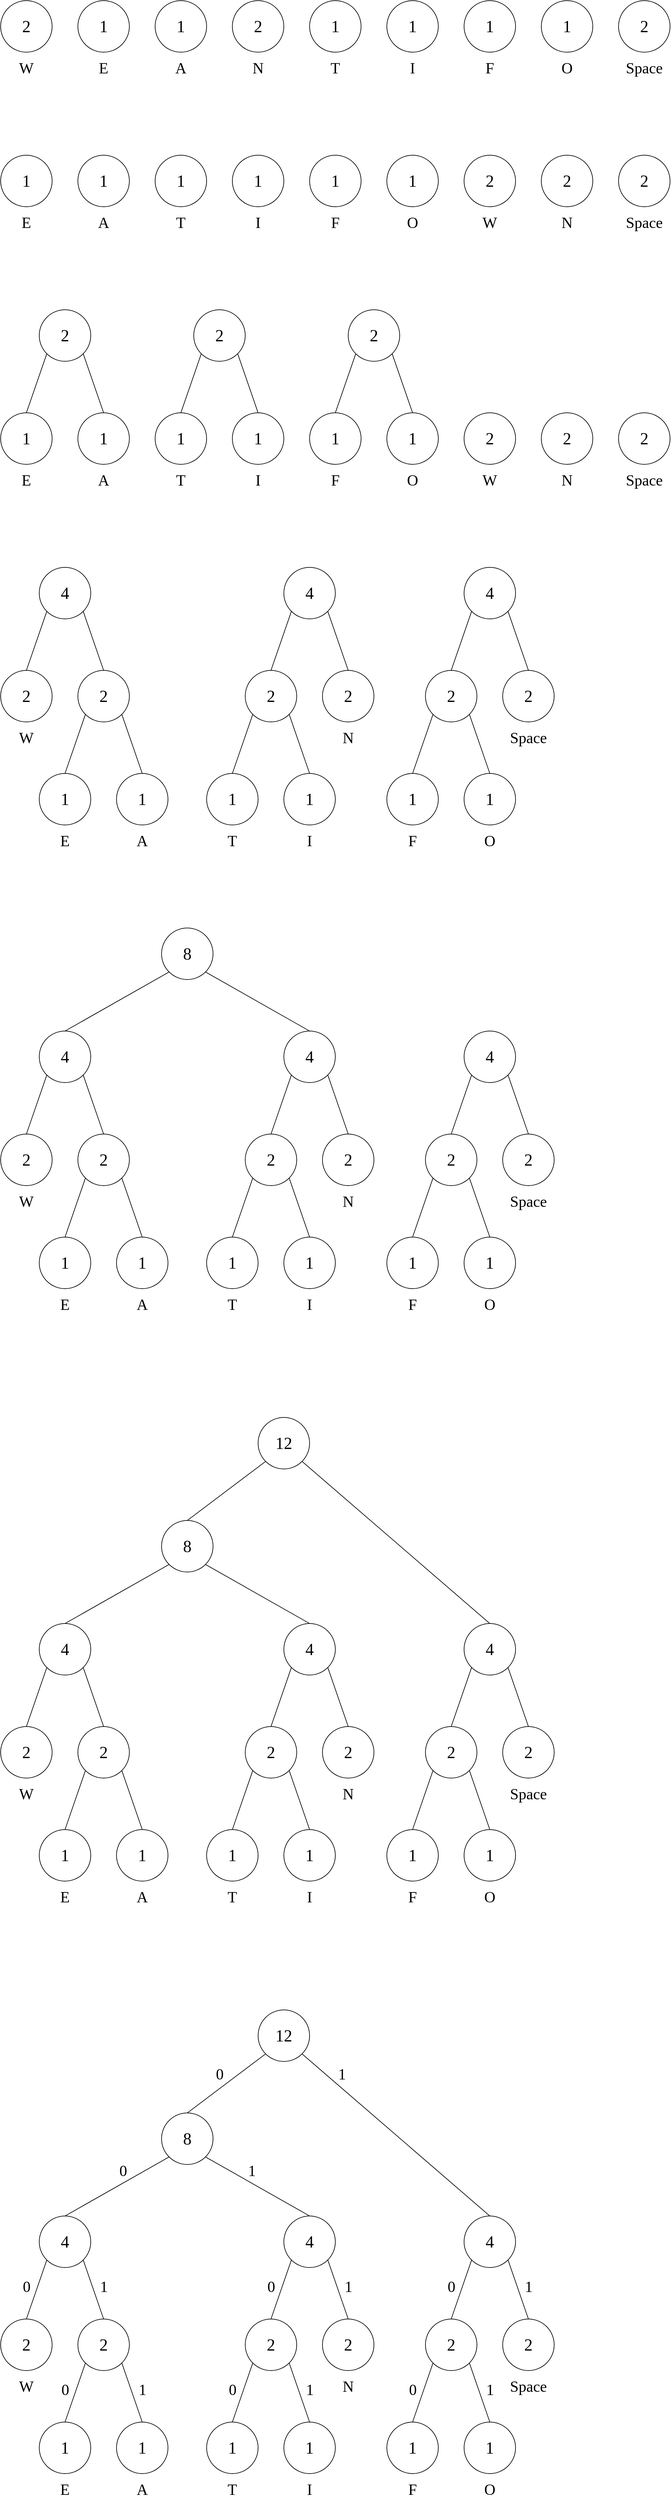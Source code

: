 <mxfile version="20.8.12" type="device"><diagram id="yFhgFkqCknUhOW3Yp7CS" name="Page-1"><mxGraphModel dx="2100" dy="982" grid="1" gridSize="10" guides="1" tooltips="1" connect="1" arrows="1" fold="1" page="1" pageScale="1" pageWidth="827" pageHeight="1169" math="0" shadow="0"><root><mxCell id="0"/><mxCell id="1" parent="0"/><mxCell id="udbf7l-OAhUtkmPGMWfX-2" value="2" style="ellipse;whiteSpace=wrap;html=1;aspect=fixed;fontSize=26;fillColor=none;fontFamily=Times New Roman;" parent="1" vertex="1"><mxGeometry x="80" y="80" width="80" height="80" as="geometry"/></mxCell><mxCell id="udbf7l-OAhUtkmPGMWfX-3" value="1" style="ellipse;whiteSpace=wrap;html=1;aspect=fixed;fontSize=26;fillColor=none;fontFamily=Times New Roman;" parent="1" vertex="1"><mxGeometry x="200" y="80" width="80" height="80" as="geometry"/></mxCell><mxCell id="udbf7l-OAhUtkmPGMWfX-4" value="1" style="ellipse;whiteSpace=wrap;html=1;aspect=fixed;fontSize=26;fillColor=none;fontFamily=Times New Roman;" parent="1" vertex="1"><mxGeometry x="320" y="80" width="80" height="80" as="geometry"/></mxCell><mxCell id="udbf7l-OAhUtkmPGMWfX-5" value="2" style="ellipse;whiteSpace=wrap;html=1;aspect=fixed;fontSize=26;fillColor=none;fontFamily=Times New Roman;" parent="1" vertex="1"><mxGeometry x="440" y="80" width="80" height="80" as="geometry"/></mxCell><mxCell id="udbf7l-OAhUtkmPGMWfX-6" value="1" style="ellipse;whiteSpace=wrap;html=1;aspect=fixed;fontSize=26;fillColor=none;fontFamily=Times New Roman;" parent="1" vertex="1"><mxGeometry x="560" y="80" width="80" height="80" as="geometry"/></mxCell><mxCell id="udbf7l-OAhUtkmPGMWfX-7" value="1" style="ellipse;whiteSpace=wrap;html=1;aspect=fixed;fontSize=26;fillColor=none;fontFamily=Times New Roman;" parent="1" vertex="1"><mxGeometry x="680" y="80" width="80" height="80" as="geometry"/></mxCell><mxCell id="udbf7l-OAhUtkmPGMWfX-8" value="1" style="ellipse;whiteSpace=wrap;html=1;aspect=fixed;fontSize=26;fillColor=none;fontFamily=Times New Roman;" parent="1" vertex="1"><mxGeometry x="800" y="80" width="80" height="80" as="geometry"/></mxCell><mxCell id="udbf7l-OAhUtkmPGMWfX-9" value="1" style="ellipse;whiteSpace=wrap;html=1;aspect=fixed;fontSize=26;fillColor=none;fontFamily=Times New Roman;" parent="1" vertex="1"><mxGeometry x="920" y="80" width="80" height="80" as="geometry"/></mxCell><mxCell id="udbf7l-OAhUtkmPGMWfX-10" value="2" style="ellipse;whiteSpace=wrap;html=1;aspect=fixed;fontSize=26;fillColor=none;fontFamily=Times New Roman;" parent="1" vertex="1"><mxGeometry x="1040" y="80" width="80" height="80" as="geometry"/></mxCell><mxCell id="udbf7l-OAhUtkmPGMWfX-16" value="W" style="text;html=1;fillColor=none;align=center;verticalAlign=middle;whiteSpace=wrap;rounded=0;fontSize=24;fontFamily=Times New Roman;" parent="1" vertex="1"><mxGeometry x="90" y="170" width="60" height="30" as="geometry"/></mxCell><mxCell id="udbf7l-OAhUtkmPGMWfX-17" value="E" style="text;html=1;fillColor=none;align=center;verticalAlign=middle;whiteSpace=wrap;rounded=0;fontSize=24;fontFamily=Times New Roman;" parent="1" vertex="1"><mxGeometry x="210" y="170" width="60" height="30" as="geometry"/></mxCell><mxCell id="udbf7l-OAhUtkmPGMWfX-18" value="A" style="text;html=1;fillColor=none;align=center;verticalAlign=middle;whiteSpace=wrap;rounded=0;fontSize=24;fontFamily=Times New Roman;" parent="1" vertex="1"><mxGeometry x="330" y="170" width="60" height="30" as="geometry"/></mxCell><mxCell id="udbf7l-OAhUtkmPGMWfX-19" value="N" style="text;html=1;fillColor=none;align=center;verticalAlign=middle;whiteSpace=wrap;rounded=0;fontSize=24;fontFamily=Times New Roman;" parent="1" vertex="1"><mxGeometry x="450" y="170" width="60" height="30" as="geometry"/></mxCell><mxCell id="udbf7l-OAhUtkmPGMWfX-20" value="T" style="text;html=1;fillColor=none;align=center;verticalAlign=middle;whiteSpace=wrap;rounded=0;fontSize=24;fontFamily=Times New Roman;" parent="1" vertex="1"><mxGeometry x="570" y="170" width="60" height="30" as="geometry"/></mxCell><mxCell id="udbf7l-OAhUtkmPGMWfX-21" value="I" style="text;html=1;fillColor=none;align=center;verticalAlign=middle;whiteSpace=wrap;rounded=0;fontSize=24;fontFamily=Times New Roman;" parent="1" vertex="1"><mxGeometry x="690" y="170" width="60" height="30" as="geometry"/></mxCell><mxCell id="udbf7l-OAhUtkmPGMWfX-22" value="F" style="text;html=1;fillColor=none;align=center;verticalAlign=middle;whiteSpace=wrap;rounded=0;fontSize=24;fontFamily=Times New Roman;" parent="1" vertex="1"><mxGeometry x="810" y="170" width="60" height="30" as="geometry"/></mxCell><mxCell id="udbf7l-OAhUtkmPGMWfX-23" value="O" style="text;html=1;fillColor=none;align=center;verticalAlign=middle;whiteSpace=wrap;rounded=0;fontSize=24;fontFamily=Times New Roman;" parent="1" vertex="1"><mxGeometry x="930" y="170" width="60" height="30" as="geometry"/></mxCell><mxCell id="udbf7l-OAhUtkmPGMWfX-24" value="Space" style="text;html=1;fillColor=none;align=center;verticalAlign=middle;whiteSpace=wrap;rounded=0;fontSize=24;fontFamily=Times New Roman;" parent="1" vertex="1"><mxGeometry x="1050" y="170" width="60" height="30" as="geometry"/></mxCell><mxCell id="udbf7l-OAhUtkmPGMWfX-25" value="1" style="ellipse;whiteSpace=wrap;html=1;aspect=fixed;fontSize=26;fillColor=none;fontFamily=Times New Roman;" parent="1" vertex="1"><mxGeometry x="80" y="320" width="80" height="80" as="geometry"/></mxCell><mxCell id="udbf7l-OAhUtkmPGMWfX-26" value="1" style="ellipse;whiteSpace=wrap;html=1;aspect=fixed;fontSize=26;fillColor=none;fontFamily=Times New Roman;" parent="1" vertex="1"><mxGeometry x="200" y="320" width="80" height="80" as="geometry"/></mxCell><mxCell id="udbf7l-OAhUtkmPGMWfX-27" value="1" style="ellipse;whiteSpace=wrap;html=1;aspect=fixed;fontSize=26;fillColor=none;fontFamily=Times New Roman;" parent="1" vertex="1"><mxGeometry x="320" y="320" width="80" height="80" as="geometry"/></mxCell><mxCell id="udbf7l-OAhUtkmPGMWfX-28" value="1" style="ellipse;whiteSpace=wrap;html=1;aspect=fixed;fontSize=26;fillColor=none;fontFamily=Times New Roman;" parent="1" vertex="1"><mxGeometry x="440" y="320" width="80" height="80" as="geometry"/></mxCell><mxCell id="udbf7l-OAhUtkmPGMWfX-29" value="1" style="ellipse;whiteSpace=wrap;html=1;aspect=fixed;fontSize=26;fillColor=none;fontFamily=Times New Roman;" parent="1" vertex="1"><mxGeometry x="560" y="320" width="80" height="80" as="geometry"/></mxCell><mxCell id="udbf7l-OAhUtkmPGMWfX-30" value="1" style="ellipse;whiteSpace=wrap;html=1;aspect=fixed;fontSize=26;fillColor=none;fontFamily=Times New Roman;" parent="1" vertex="1"><mxGeometry x="680" y="320" width="80" height="80" as="geometry"/></mxCell><mxCell id="udbf7l-OAhUtkmPGMWfX-31" value="2" style="ellipse;whiteSpace=wrap;html=1;aspect=fixed;fontSize=26;fillColor=none;fontFamily=Times New Roman;" parent="1" vertex="1"><mxGeometry x="800" y="320" width="80" height="80" as="geometry"/></mxCell><mxCell id="udbf7l-OAhUtkmPGMWfX-32" value="2" style="ellipse;whiteSpace=wrap;html=1;aspect=fixed;fontSize=26;fillColor=none;fontFamily=Times New Roman;" parent="1" vertex="1"><mxGeometry x="920" y="320" width="80" height="80" as="geometry"/></mxCell><mxCell id="udbf7l-OAhUtkmPGMWfX-33" value="2" style="ellipse;whiteSpace=wrap;html=1;aspect=fixed;fontSize=26;fillColor=none;fontFamily=Times New Roman;" parent="1" vertex="1"><mxGeometry x="1040" y="320" width="80" height="80" as="geometry"/></mxCell><mxCell id="udbf7l-OAhUtkmPGMWfX-34" value="E" style="text;html=1;fillColor=none;align=center;verticalAlign=middle;whiteSpace=wrap;rounded=0;fontSize=24;fontFamily=Times New Roman;" parent="1" vertex="1"><mxGeometry x="90" y="410" width="60" height="30" as="geometry"/></mxCell><mxCell id="udbf7l-OAhUtkmPGMWfX-35" value="A" style="text;html=1;fillColor=none;align=center;verticalAlign=middle;whiteSpace=wrap;rounded=0;fontSize=24;fontFamily=Times New Roman;" parent="1" vertex="1"><mxGeometry x="210" y="410" width="60" height="30" as="geometry"/></mxCell><mxCell id="udbf7l-OAhUtkmPGMWfX-36" value="T" style="text;html=1;fillColor=none;align=center;verticalAlign=middle;whiteSpace=wrap;rounded=0;fontSize=24;fontFamily=Times New Roman;" parent="1" vertex="1"><mxGeometry x="330" y="410" width="60" height="30" as="geometry"/></mxCell><mxCell id="udbf7l-OAhUtkmPGMWfX-37" value="I" style="text;html=1;fillColor=none;align=center;verticalAlign=middle;whiteSpace=wrap;rounded=0;fontSize=24;fontFamily=Times New Roman;" parent="1" vertex="1"><mxGeometry x="450" y="410" width="60" height="30" as="geometry"/></mxCell><mxCell id="udbf7l-OAhUtkmPGMWfX-38" value="F" style="text;html=1;fillColor=none;align=center;verticalAlign=middle;whiteSpace=wrap;rounded=0;fontSize=24;fontFamily=Times New Roman;" parent="1" vertex="1"><mxGeometry x="570" y="410" width="60" height="30" as="geometry"/></mxCell><mxCell id="udbf7l-OAhUtkmPGMWfX-39" value="O" style="text;html=1;fillColor=none;align=center;verticalAlign=middle;whiteSpace=wrap;rounded=0;fontSize=24;fontFamily=Times New Roman;" parent="1" vertex="1"><mxGeometry x="690" y="410" width="60" height="30" as="geometry"/></mxCell><mxCell id="udbf7l-OAhUtkmPGMWfX-40" value="W" style="text;html=1;fillColor=none;align=center;verticalAlign=middle;whiteSpace=wrap;rounded=0;fontSize=24;fontFamily=Times New Roman;" parent="1" vertex="1"><mxGeometry x="810" y="410" width="60" height="30" as="geometry"/></mxCell><mxCell id="udbf7l-OAhUtkmPGMWfX-41" value="N" style="text;html=1;fillColor=none;align=center;verticalAlign=middle;whiteSpace=wrap;rounded=0;fontSize=24;fontFamily=Times New Roman;" parent="1" vertex="1"><mxGeometry x="930" y="410" width="60" height="30" as="geometry"/></mxCell><mxCell id="udbf7l-OAhUtkmPGMWfX-42" value="Space" style="text;html=1;fillColor=none;align=center;verticalAlign=middle;whiteSpace=wrap;rounded=0;fontSize=24;fontFamily=Times New Roman;" parent="1" vertex="1"><mxGeometry x="1050" y="410" width="60" height="30" as="geometry"/></mxCell><mxCell id="udbf7l-OAhUtkmPGMWfX-45" value="2" style="ellipse;whiteSpace=wrap;html=1;aspect=fixed;fontSize=26;fillColor=none;fontFamily=Times New Roman;" parent="1" vertex="1"><mxGeometry x="140" y="560" width="80" height="80" as="geometry"/></mxCell><mxCell id="udbf7l-OAhUtkmPGMWfX-50" value="2" style="ellipse;whiteSpace=wrap;html=1;aspect=fixed;fontSize=26;fillColor=none;fontFamily=Times New Roman;" parent="1" vertex="1"><mxGeometry x="380" y="560" width="80" height="80" as="geometry"/></mxCell><mxCell id="udbf7l-OAhUtkmPGMWfX-53" value="2" style="ellipse;whiteSpace=wrap;html=1;aspect=fixed;fontSize=26;fillColor=none;fontFamily=Times New Roman;" parent="1" vertex="1"><mxGeometry x="620" y="560" width="80" height="80" as="geometry"/></mxCell><mxCell id="udbf7l-OAhUtkmPGMWfX-94" style="edgeStyle=none;rounded=0;orthogonalLoop=1;jettySize=auto;html=1;entryX=0;entryY=1;entryDx=0;entryDy=0;fontSize=24;endArrow=none;endFill=0;strokeWidth=1;exitX=0.5;exitY=0;exitDx=0;exitDy=0;fillColor=none;fontFamily=Times New Roman;" parent="1" source="udbf7l-OAhUtkmPGMWfX-75" target="udbf7l-OAhUtkmPGMWfX-45" edge="1"><mxGeometry relative="1" as="geometry"/></mxCell><mxCell id="udbf7l-OAhUtkmPGMWfX-75" value="1" style="ellipse;whiteSpace=wrap;html=1;aspect=fixed;fontSize=26;fillColor=none;fontFamily=Times New Roman;" parent="1" vertex="1"><mxGeometry x="80" y="720" width="80" height="80" as="geometry"/></mxCell><mxCell id="udbf7l-OAhUtkmPGMWfX-95" style="edgeStyle=none;rounded=0;orthogonalLoop=1;jettySize=auto;html=1;entryX=1;entryY=1;entryDx=0;entryDy=0;strokeWidth=1;fontSize=24;endArrow=none;endFill=0;exitX=0.5;exitY=0;exitDx=0;exitDy=0;fillColor=none;fontFamily=Times New Roman;" parent="1" source="udbf7l-OAhUtkmPGMWfX-76" target="udbf7l-OAhUtkmPGMWfX-45" edge="1"><mxGeometry relative="1" as="geometry"/></mxCell><mxCell id="udbf7l-OAhUtkmPGMWfX-76" value="1" style="ellipse;whiteSpace=wrap;html=1;aspect=fixed;fontSize=26;fillColor=none;fontFamily=Times New Roman;" parent="1" vertex="1"><mxGeometry x="200" y="720" width="80" height="80" as="geometry"/></mxCell><mxCell id="udbf7l-OAhUtkmPGMWfX-96" style="edgeStyle=none;rounded=0;orthogonalLoop=1;jettySize=auto;html=1;entryX=0;entryY=1;entryDx=0;entryDy=0;strokeWidth=1;fontSize=24;endArrow=none;endFill=0;exitX=0.5;exitY=0;exitDx=0;exitDy=0;fillColor=none;fontFamily=Times New Roman;" parent="1" source="udbf7l-OAhUtkmPGMWfX-77" target="udbf7l-OAhUtkmPGMWfX-50" edge="1"><mxGeometry relative="1" as="geometry"/></mxCell><mxCell id="udbf7l-OAhUtkmPGMWfX-77" value="1" style="ellipse;whiteSpace=wrap;html=1;aspect=fixed;fontSize=26;fillColor=none;fontFamily=Times New Roman;" parent="1" vertex="1"><mxGeometry x="320" y="720" width="80" height="80" as="geometry"/></mxCell><mxCell id="udbf7l-OAhUtkmPGMWfX-97" style="edgeStyle=none;rounded=0;orthogonalLoop=1;jettySize=auto;html=1;entryX=1;entryY=1;entryDx=0;entryDy=0;strokeWidth=1;fontSize=24;endArrow=none;endFill=0;exitX=0.5;exitY=0;exitDx=0;exitDy=0;fillColor=none;fontFamily=Times New Roman;" parent="1" source="udbf7l-OAhUtkmPGMWfX-78" target="udbf7l-OAhUtkmPGMWfX-50" edge="1"><mxGeometry relative="1" as="geometry"/></mxCell><mxCell id="udbf7l-OAhUtkmPGMWfX-78" value="1" style="ellipse;whiteSpace=wrap;html=1;aspect=fixed;fontSize=26;fillColor=none;fontFamily=Times New Roman;" parent="1" vertex="1"><mxGeometry x="440" y="720" width="80" height="80" as="geometry"/></mxCell><mxCell id="udbf7l-OAhUtkmPGMWfX-98" style="edgeStyle=none;rounded=0;orthogonalLoop=1;jettySize=auto;html=1;entryX=0;entryY=1;entryDx=0;entryDy=0;strokeWidth=1;fontSize=24;endArrow=none;endFill=0;exitX=0.5;exitY=0;exitDx=0;exitDy=0;fillColor=none;fontFamily=Times New Roman;" parent="1" source="udbf7l-OAhUtkmPGMWfX-79" target="udbf7l-OAhUtkmPGMWfX-53" edge="1"><mxGeometry relative="1" as="geometry"/></mxCell><mxCell id="udbf7l-OAhUtkmPGMWfX-79" value="1" style="ellipse;whiteSpace=wrap;html=1;aspect=fixed;fontSize=26;fillColor=none;fontFamily=Times New Roman;" parent="1" vertex="1"><mxGeometry x="560" y="720" width="80" height="80" as="geometry"/></mxCell><mxCell id="udbf7l-OAhUtkmPGMWfX-101" style="edgeStyle=none;rounded=0;orthogonalLoop=1;jettySize=auto;html=1;entryX=1;entryY=1;entryDx=0;entryDy=0;strokeWidth=1;fontSize=24;endArrow=none;endFill=0;exitX=0.5;exitY=0;exitDx=0;exitDy=0;fillColor=none;fontFamily=Times New Roman;" parent="1" source="udbf7l-OAhUtkmPGMWfX-80" target="udbf7l-OAhUtkmPGMWfX-53" edge="1"><mxGeometry relative="1" as="geometry"/></mxCell><mxCell id="udbf7l-OAhUtkmPGMWfX-80" value="1" style="ellipse;whiteSpace=wrap;html=1;aspect=fixed;fontSize=26;fillColor=none;fontFamily=Times New Roman;" parent="1" vertex="1"><mxGeometry x="680" y="720" width="80" height="80" as="geometry"/></mxCell><mxCell id="udbf7l-OAhUtkmPGMWfX-81" value="2" style="ellipse;whiteSpace=wrap;html=1;aspect=fixed;fontSize=26;fillColor=none;fontFamily=Times New Roman;" parent="1" vertex="1"><mxGeometry x="800" y="720" width="80" height="80" as="geometry"/></mxCell><mxCell id="udbf7l-OAhUtkmPGMWfX-82" value="2" style="ellipse;whiteSpace=wrap;html=1;aspect=fixed;fontSize=26;fillColor=none;fontFamily=Times New Roman;" parent="1" vertex="1"><mxGeometry x="920" y="720" width="80" height="80" as="geometry"/></mxCell><mxCell id="udbf7l-OAhUtkmPGMWfX-83" value="2" style="ellipse;whiteSpace=wrap;html=1;aspect=fixed;fontSize=26;fillColor=none;fontFamily=Times New Roman;" parent="1" vertex="1"><mxGeometry x="1040" y="720" width="80" height="80" as="geometry"/></mxCell><mxCell id="udbf7l-OAhUtkmPGMWfX-84" value="E" style="text;html=1;fillColor=none;align=center;verticalAlign=middle;whiteSpace=wrap;rounded=0;fontSize=24;fontFamily=Times New Roman;" parent="1" vertex="1"><mxGeometry x="90" y="810" width="60" height="30" as="geometry"/></mxCell><mxCell id="udbf7l-OAhUtkmPGMWfX-85" value="A" style="text;html=1;fillColor=none;align=center;verticalAlign=middle;whiteSpace=wrap;rounded=0;fontSize=24;fontFamily=Times New Roman;" parent="1" vertex="1"><mxGeometry x="210" y="810" width="60" height="30" as="geometry"/></mxCell><mxCell id="udbf7l-OAhUtkmPGMWfX-86" value="T" style="text;html=1;fillColor=none;align=center;verticalAlign=middle;whiteSpace=wrap;rounded=0;fontSize=24;fontFamily=Times New Roman;" parent="1" vertex="1"><mxGeometry x="330" y="810" width="60" height="30" as="geometry"/></mxCell><mxCell id="udbf7l-OAhUtkmPGMWfX-87" value="I" style="text;html=1;fillColor=none;align=center;verticalAlign=middle;whiteSpace=wrap;rounded=0;fontSize=24;fontFamily=Times New Roman;" parent="1" vertex="1"><mxGeometry x="450" y="810" width="60" height="30" as="geometry"/></mxCell><mxCell id="udbf7l-OAhUtkmPGMWfX-88" value="F" style="text;html=1;fillColor=none;align=center;verticalAlign=middle;whiteSpace=wrap;rounded=0;fontSize=24;fontFamily=Times New Roman;" parent="1" vertex="1"><mxGeometry x="570" y="810" width="60" height="30" as="geometry"/></mxCell><mxCell id="udbf7l-OAhUtkmPGMWfX-89" value="O" style="text;html=1;fillColor=none;align=center;verticalAlign=middle;whiteSpace=wrap;rounded=0;fontSize=24;fontFamily=Times New Roman;" parent="1" vertex="1"><mxGeometry x="690" y="810" width="60" height="30" as="geometry"/></mxCell><mxCell id="udbf7l-OAhUtkmPGMWfX-90" value="W" style="text;html=1;fillColor=none;align=center;verticalAlign=middle;whiteSpace=wrap;rounded=0;fontSize=24;fontFamily=Times New Roman;" parent="1" vertex="1"><mxGeometry x="810" y="810" width="60" height="30" as="geometry"/></mxCell><mxCell id="udbf7l-OAhUtkmPGMWfX-91" value="N" style="text;html=1;fillColor=none;align=center;verticalAlign=middle;whiteSpace=wrap;rounded=0;fontSize=24;fontFamily=Times New Roman;" parent="1" vertex="1"><mxGeometry x="930" y="810" width="60" height="30" as="geometry"/></mxCell><mxCell id="udbf7l-OAhUtkmPGMWfX-92" value="Space" style="text;html=1;fillColor=none;align=center;verticalAlign=middle;whiteSpace=wrap;rounded=0;fontSize=24;fontFamily=Times New Roman;" parent="1" vertex="1"><mxGeometry x="1050" y="810" width="60" height="30" as="geometry"/></mxCell><mxCell id="udbf7l-OAhUtkmPGMWfX-103" value="4" style="ellipse;whiteSpace=wrap;html=1;aspect=fixed;fontSize=26;fillColor=none;fontFamily=Times New Roman;" parent="1" vertex="1"><mxGeometry x="140" y="960" width="80" height="80" as="geometry"/></mxCell><mxCell id="udbf7l-OAhUtkmPGMWfX-104" style="edgeStyle=none;rounded=0;orthogonalLoop=1;jettySize=auto;html=1;entryX=0;entryY=1;entryDx=0;entryDy=0;fontSize=24;endArrow=none;endFill=0;strokeWidth=1;exitX=0.5;exitY=0;exitDx=0;exitDy=0;fillColor=none;fontFamily=Times New Roman;" parent="1" source="udbf7l-OAhUtkmPGMWfX-105" target="udbf7l-OAhUtkmPGMWfX-103" edge="1"><mxGeometry relative="1" as="geometry"/></mxCell><mxCell id="udbf7l-OAhUtkmPGMWfX-105" value="2" style="ellipse;whiteSpace=wrap;html=1;aspect=fixed;fontSize=26;fillColor=none;fontFamily=Times New Roman;" parent="1" vertex="1"><mxGeometry x="80" y="1120" width="80" height="80" as="geometry"/></mxCell><mxCell id="udbf7l-OAhUtkmPGMWfX-106" style="edgeStyle=none;rounded=0;orthogonalLoop=1;jettySize=auto;html=1;entryX=1;entryY=1;entryDx=0;entryDy=0;strokeWidth=1;fontSize=24;endArrow=none;endFill=0;exitX=0.5;exitY=0;exitDx=0;exitDy=0;fillColor=none;fontFamily=Times New Roman;" parent="1" source="udbf7l-OAhUtkmPGMWfX-107" target="udbf7l-OAhUtkmPGMWfX-103" edge="1"><mxGeometry relative="1" as="geometry"/></mxCell><mxCell id="udbf7l-OAhUtkmPGMWfX-107" value="2" style="ellipse;whiteSpace=wrap;html=1;aspect=fixed;fontSize=26;fillColor=none;fontFamily=Times New Roman;" parent="1" vertex="1"><mxGeometry x="200" y="1120" width="80" height="80" as="geometry"/></mxCell><mxCell id="udbf7l-OAhUtkmPGMWfX-108" value="W" style="text;html=1;fillColor=none;align=center;verticalAlign=middle;whiteSpace=wrap;rounded=0;fontSize=24;fontFamily=Times New Roman;" parent="1" vertex="1"><mxGeometry x="90" y="1210" width="60" height="30" as="geometry"/></mxCell><mxCell id="udbf7l-OAhUtkmPGMWfX-119" style="edgeStyle=none;rounded=0;orthogonalLoop=1;jettySize=auto;html=1;entryX=0;entryY=1;entryDx=0;entryDy=0;strokeWidth=1;fontSize=24;endArrow=none;endFill=0;exitX=0.5;exitY=0;exitDx=0;exitDy=0;fillColor=none;fontFamily=Times New Roman;" parent="1" source="udbf7l-OAhUtkmPGMWfX-113" target="udbf7l-OAhUtkmPGMWfX-107" edge="1"><mxGeometry relative="1" as="geometry"/></mxCell><mxCell id="udbf7l-OAhUtkmPGMWfX-113" value="1" style="ellipse;whiteSpace=wrap;html=1;aspect=fixed;fontSize=26;fillColor=none;fontFamily=Times New Roman;" parent="1" vertex="1"><mxGeometry x="140" y="1280" width="80" height="80" as="geometry"/></mxCell><mxCell id="udbf7l-OAhUtkmPGMWfX-120" style="edgeStyle=none;rounded=0;orthogonalLoop=1;jettySize=auto;html=1;entryX=1;entryY=1;entryDx=0;entryDy=0;strokeWidth=1;fontSize=24;endArrow=none;endFill=0;exitX=0.5;exitY=0;exitDx=0;exitDy=0;fillColor=none;fontFamily=Times New Roman;" parent="1" source="udbf7l-OAhUtkmPGMWfX-114" target="udbf7l-OAhUtkmPGMWfX-107" edge="1"><mxGeometry relative="1" as="geometry"/></mxCell><mxCell id="udbf7l-OAhUtkmPGMWfX-114" value="1" style="ellipse;whiteSpace=wrap;html=1;aspect=fixed;fontSize=26;fillColor=none;fontFamily=Times New Roman;" parent="1" vertex="1"><mxGeometry x="260" y="1280" width="80" height="80" as="geometry"/></mxCell><mxCell id="udbf7l-OAhUtkmPGMWfX-115" value="A" style="text;html=1;fillColor=none;align=center;verticalAlign=middle;whiteSpace=wrap;rounded=0;fontSize=24;fontFamily=Times New Roman;" parent="1" vertex="1"><mxGeometry x="270" y="1370" width="60" height="30" as="geometry"/></mxCell><mxCell id="udbf7l-OAhUtkmPGMWfX-116" value="E" style="text;html=1;fillColor=none;align=center;verticalAlign=middle;whiteSpace=wrap;rounded=0;fontSize=24;fontFamily=Times New Roman;" parent="1" vertex="1"><mxGeometry x="150" y="1370" width="60" height="30" as="geometry"/></mxCell><mxCell id="udbf7l-OAhUtkmPGMWfX-121" value="4" style="ellipse;whiteSpace=wrap;html=1;aspect=fixed;fontSize=26;fillColor=none;fontFamily=Times New Roman;" parent="1" vertex="1"><mxGeometry x="520" y="960" width="80" height="80" as="geometry"/></mxCell><mxCell id="udbf7l-OAhUtkmPGMWfX-122" style="edgeStyle=none;rounded=0;orthogonalLoop=1;jettySize=auto;html=1;entryX=0;entryY=1;entryDx=0;entryDy=0;fontSize=24;endArrow=none;endFill=0;strokeWidth=1;exitX=0.5;exitY=0;exitDx=0;exitDy=0;fillColor=none;fontFamily=Times New Roman;" parent="1" source="udbf7l-OAhUtkmPGMWfX-123" target="udbf7l-OAhUtkmPGMWfX-121" edge="1"><mxGeometry relative="1" as="geometry"/></mxCell><mxCell id="udbf7l-OAhUtkmPGMWfX-123" value="2" style="ellipse;whiteSpace=wrap;html=1;aspect=fixed;fontSize=26;fillColor=none;fontFamily=Times New Roman;" parent="1" vertex="1"><mxGeometry x="460" y="1120" width="80" height="80" as="geometry"/></mxCell><mxCell id="udbf7l-OAhUtkmPGMWfX-124" style="edgeStyle=none;rounded=0;orthogonalLoop=1;jettySize=auto;html=1;entryX=1;entryY=1;entryDx=0;entryDy=0;strokeWidth=1;fontSize=24;endArrow=none;endFill=0;exitX=0.5;exitY=0;exitDx=0;exitDy=0;fillColor=none;fontFamily=Times New Roman;" parent="1" source="udbf7l-OAhUtkmPGMWfX-125" target="udbf7l-OAhUtkmPGMWfX-121" edge="1"><mxGeometry relative="1" as="geometry"/></mxCell><mxCell id="udbf7l-OAhUtkmPGMWfX-125" value="2" style="ellipse;whiteSpace=wrap;html=1;aspect=fixed;fontSize=26;fillColor=none;fontFamily=Times New Roman;" parent="1" vertex="1"><mxGeometry x="580" y="1120" width="80" height="80" as="geometry"/></mxCell><mxCell id="udbf7l-OAhUtkmPGMWfX-127" value="N" style="text;html=1;fillColor=none;align=center;verticalAlign=middle;whiteSpace=wrap;rounded=0;fontSize=24;fontFamily=Times New Roman;" parent="1" vertex="1"><mxGeometry x="590" y="1210" width="60" height="30" as="geometry"/></mxCell><mxCell id="udbf7l-OAhUtkmPGMWfX-133" style="edgeStyle=none;rounded=0;orthogonalLoop=1;jettySize=auto;html=1;entryX=0;entryY=1;entryDx=0;entryDy=0;strokeWidth=1;fontSize=24;endArrow=none;endFill=0;exitX=0.5;exitY=0;exitDx=0;exitDy=0;fillColor=none;fontFamily=Times New Roman;" parent="1" source="udbf7l-OAhUtkmPGMWfX-128" target="udbf7l-OAhUtkmPGMWfX-123" edge="1"><mxGeometry relative="1" as="geometry"/></mxCell><mxCell id="udbf7l-OAhUtkmPGMWfX-128" value="1" style="ellipse;whiteSpace=wrap;html=1;aspect=fixed;fontSize=26;fillColor=none;fontFamily=Times New Roman;" parent="1" vertex="1"><mxGeometry x="400" y="1280" width="80" height="80" as="geometry"/></mxCell><mxCell id="udbf7l-OAhUtkmPGMWfX-143" style="edgeStyle=none;rounded=0;orthogonalLoop=1;jettySize=auto;html=1;entryX=1;entryY=1;entryDx=0;entryDy=0;strokeWidth=1;fontSize=24;endArrow=none;endFill=0;exitX=0.5;exitY=0;exitDx=0;exitDy=0;fillColor=none;fontFamily=Times New Roman;" parent="1" source="udbf7l-OAhUtkmPGMWfX-129" target="udbf7l-OAhUtkmPGMWfX-123" edge="1"><mxGeometry relative="1" as="geometry"/></mxCell><mxCell id="udbf7l-OAhUtkmPGMWfX-129" value="1" style="ellipse;whiteSpace=wrap;html=1;aspect=fixed;fontSize=26;fillColor=none;fontFamily=Times New Roman;" parent="1" vertex="1"><mxGeometry x="520" y="1280" width="80" height="80" as="geometry"/></mxCell><mxCell id="udbf7l-OAhUtkmPGMWfX-130" value="I" style="text;html=1;fillColor=none;align=center;verticalAlign=middle;whiteSpace=wrap;rounded=0;fontSize=24;fontFamily=Times New Roman;" parent="1" vertex="1"><mxGeometry x="530" y="1370" width="60" height="30" as="geometry"/></mxCell><mxCell id="udbf7l-OAhUtkmPGMWfX-131" value="T" style="text;html=1;fillColor=none;align=center;verticalAlign=middle;whiteSpace=wrap;rounded=0;fontSize=24;fontFamily=Times New Roman;" parent="1" vertex="1"><mxGeometry x="410" y="1370" width="60" height="30" as="geometry"/></mxCell><mxCell id="udbf7l-OAhUtkmPGMWfX-144" value="4" style="ellipse;whiteSpace=wrap;html=1;aspect=fixed;fontSize=26;fillColor=none;fontFamily=Times New Roman;" parent="1" vertex="1"><mxGeometry x="800" y="960" width="80" height="80" as="geometry"/></mxCell><mxCell id="udbf7l-OAhUtkmPGMWfX-145" style="edgeStyle=none;rounded=0;orthogonalLoop=1;jettySize=auto;html=1;entryX=0;entryY=1;entryDx=0;entryDy=0;fontSize=24;endArrow=none;endFill=0;strokeWidth=1;exitX=0.5;exitY=0;exitDx=0;exitDy=0;fillColor=none;fontFamily=Times New Roman;" parent="1" source="udbf7l-OAhUtkmPGMWfX-146" target="udbf7l-OAhUtkmPGMWfX-144" edge="1"><mxGeometry relative="1" as="geometry"/></mxCell><mxCell id="udbf7l-OAhUtkmPGMWfX-146" value="2" style="ellipse;whiteSpace=wrap;html=1;aspect=fixed;fontSize=26;fillColor=none;fontFamily=Times New Roman;" parent="1" vertex="1"><mxGeometry x="740" y="1120" width="80" height="80" as="geometry"/></mxCell><mxCell id="udbf7l-OAhUtkmPGMWfX-147" style="edgeStyle=none;rounded=0;orthogonalLoop=1;jettySize=auto;html=1;entryX=1;entryY=1;entryDx=0;entryDy=0;strokeWidth=1;fontSize=24;endArrow=none;endFill=0;exitX=0.5;exitY=0;exitDx=0;exitDy=0;fillColor=none;fontFamily=Times New Roman;" parent="1" source="udbf7l-OAhUtkmPGMWfX-148" target="udbf7l-OAhUtkmPGMWfX-144" edge="1"><mxGeometry relative="1" as="geometry"/></mxCell><mxCell id="udbf7l-OAhUtkmPGMWfX-148" value="2" style="ellipse;whiteSpace=wrap;html=1;aspect=fixed;fontSize=26;fillColor=none;fontFamily=Times New Roman;" parent="1" vertex="1"><mxGeometry x="860" y="1120" width="80" height="80" as="geometry"/></mxCell><mxCell id="udbf7l-OAhUtkmPGMWfX-149" value="Space" style="text;html=1;fillColor=none;align=center;verticalAlign=middle;whiteSpace=wrap;rounded=0;fontSize=24;fontFamily=Times New Roman;" parent="1" vertex="1"><mxGeometry x="870" y="1210" width="60" height="30" as="geometry"/></mxCell><mxCell id="udbf7l-OAhUtkmPGMWfX-150" style="edgeStyle=none;rounded=0;orthogonalLoop=1;jettySize=auto;html=1;entryX=0;entryY=1;entryDx=0;entryDy=0;strokeWidth=1;fontSize=24;endArrow=none;endFill=0;exitX=0.5;exitY=0;exitDx=0;exitDy=0;fillColor=none;fontFamily=Times New Roman;" parent="1" source="udbf7l-OAhUtkmPGMWfX-151" target="udbf7l-OAhUtkmPGMWfX-146" edge="1"><mxGeometry relative="1" as="geometry"/></mxCell><mxCell id="udbf7l-OAhUtkmPGMWfX-151" value="1" style="ellipse;whiteSpace=wrap;html=1;aspect=fixed;fontSize=26;fillColor=none;fontFamily=Times New Roman;" parent="1" vertex="1"><mxGeometry x="680" y="1280" width="80" height="80" as="geometry"/></mxCell><mxCell id="udbf7l-OAhUtkmPGMWfX-152" style="edgeStyle=none;rounded=0;orthogonalLoop=1;jettySize=auto;html=1;entryX=1;entryY=1;entryDx=0;entryDy=0;strokeWidth=1;fontSize=24;endArrow=none;endFill=0;exitX=0.5;exitY=0;exitDx=0;exitDy=0;fillColor=none;fontFamily=Times New Roman;" parent="1" source="udbf7l-OAhUtkmPGMWfX-153" target="udbf7l-OAhUtkmPGMWfX-146" edge="1"><mxGeometry relative="1" as="geometry"/></mxCell><mxCell id="udbf7l-OAhUtkmPGMWfX-153" value="1" style="ellipse;whiteSpace=wrap;html=1;aspect=fixed;fontSize=26;fillColor=none;fontFamily=Times New Roman;" parent="1" vertex="1"><mxGeometry x="800" y="1280" width="80" height="80" as="geometry"/></mxCell><mxCell id="udbf7l-OAhUtkmPGMWfX-154" value="O" style="text;html=1;fillColor=none;align=center;verticalAlign=middle;whiteSpace=wrap;rounded=0;fontSize=24;fontFamily=Times New Roman;" parent="1" vertex="1"><mxGeometry x="810" y="1370" width="60" height="30" as="geometry"/></mxCell><mxCell id="udbf7l-OAhUtkmPGMWfX-155" value="F" style="text;html=1;fillColor=none;align=center;verticalAlign=middle;whiteSpace=wrap;rounded=0;fontSize=24;fontFamily=Times New Roman;" parent="1" vertex="1"><mxGeometry x="690" y="1370" width="60" height="30" as="geometry"/></mxCell><mxCell id="udbf7l-OAhUtkmPGMWfX-198" style="edgeStyle=none;rounded=0;orthogonalLoop=1;jettySize=auto;html=1;entryX=0;entryY=1;entryDx=0;entryDy=0;strokeWidth=1;fontSize=24;endArrow=none;endFill=0;exitX=0.5;exitY=0;exitDx=0;exitDy=0;fillColor=none;fontFamily=Times New Roman;" parent="1" source="udbf7l-OAhUtkmPGMWfX-156" target="udbf7l-OAhUtkmPGMWfX-192" edge="1"><mxGeometry relative="1" as="geometry"/></mxCell><mxCell id="udbf7l-OAhUtkmPGMWfX-156" value="4" style="ellipse;whiteSpace=wrap;html=1;aspect=fixed;fontSize=26;fillColor=none;fontFamily=Times New Roman;" parent="1" vertex="1"><mxGeometry x="140" y="1680" width="80" height="80" as="geometry"/></mxCell><mxCell id="udbf7l-OAhUtkmPGMWfX-157" style="edgeStyle=none;rounded=0;orthogonalLoop=1;jettySize=auto;html=1;entryX=0;entryY=1;entryDx=0;entryDy=0;fontSize=24;endArrow=none;endFill=0;strokeWidth=1;exitX=0.5;exitY=0;exitDx=0;exitDy=0;fillColor=none;fontFamily=Times New Roman;" parent="1" source="udbf7l-OAhUtkmPGMWfX-158" target="udbf7l-OAhUtkmPGMWfX-156" edge="1"><mxGeometry relative="1" as="geometry"/></mxCell><mxCell id="udbf7l-OAhUtkmPGMWfX-158" value="2" style="ellipse;whiteSpace=wrap;html=1;aspect=fixed;fontSize=26;fillColor=none;fontFamily=Times New Roman;" parent="1" vertex="1"><mxGeometry x="80" y="1840" width="80" height="80" as="geometry"/></mxCell><mxCell id="udbf7l-OAhUtkmPGMWfX-159" style="edgeStyle=none;rounded=0;orthogonalLoop=1;jettySize=auto;html=1;entryX=1;entryY=1;entryDx=0;entryDy=0;strokeWidth=1;fontSize=24;endArrow=none;endFill=0;exitX=0.5;exitY=0;exitDx=0;exitDy=0;fillColor=none;fontFamily=Times New Roman;" parent="1" source="udbf7l-OAhUtkmPGMWfX-160" target="udbf7l-OAhUtkmPGMWfX-156" edge="1"><mxGeometry relative="1" as="geometry"/></mxCell><mxCell id="udbf7l-OAhUtkmPGMWfX-160" value="2" style="ellipse;whiteSpace=wrap;html=1;aspect=fixed;fontSize=26;fillColor=none;fontFamily=Times New Roman;" parent="1" vertex="1"><mxGeometry x="200" y="1840" width="80" height="80" as="geometry"/></mxCell><mxCell id="udbf7l-OAhUtkmPGMWfX-161" value="W" style="text;html=1;fillColor=none;align=center;verticalAlign=middle;whiteSpace=wrap;rounded=0;fontSize=24;fontFamily=Times New Roman;" parent="1" vertex="1"><mxGeometry x="90" y="1930" width="60" height="30" as="geometry"/></mxCell><mxCell id="udbf7l-OAhUtkmPGMWfX-162" style="edgeStyle=none;rounded=0;orthogonalLoop=1;jettySize=auto;html=1;entryX=0;entryY=1;entryDx=0;entryDy=0;strokeWidth=1;fontSize=24;endArrow=none;endFill=0;exitX=0.5;exitY=0;exitDx=0;exitDy=0;fillColor=none;fontFamily=Times New Roman;" parent="1" source="udbf7l-OAhUtkmPGMWfX-163" target="udbf7l-OAhUtkmPGMWfX-160" edge="1"><mxGeometry relative="1" as="geometry"/></mxCell><mxCell id="udbf7l-OAhUtkmPGMWfX-163" value="1" style="ellipse;whiteSpace=wrap;html=1;aspect=fixed;fontSize=26;fillColor=none;fontFamily=Times New Roman;" parent="1" vertex="1"><mxGeometry x="140" y="2000" width="80" height="80" as="geometry"/></mxCell><mxCell id="udbf7l-OAhUtkmPGMWfX-164" style="edgeStyle=none;rounded=0;orthogonalLoop=1;jettySize=auto;html=1;entryX=1;entryY=1;entryDx=0;entryDy=0;strokeWidth=1;fontSize=24;endArrow=none;endFill=0;exitX=0.5;exitY=0;exitDx=0;exitDy=0;fillColor=none;fontFamily=Times New Roman;" parent="1" source="udbf7l-OAhUtkmPGMWfX-165" target="udbf7l-OAhUtkmPGMWfX-160" edge="1"><mxGeometry relative="1" as="geometry"/></mxCell><mxCell id="udbf7l-OAhUtkmPGMWfX-165" value="1" style="ellipse;whiteSpace=wrap;html=1;aspect=fixed;fontSize=26;fillColor=none;fontFamily=Times New Roman;" parent="1" vertex="1"><mxGeometry x="260" y="2000" width="80" height="80" as="geometry"/></mxCell><mxCell id="udbf7l-OAhUtkmPGMWfX-166" value="A" style="text;html=1;fillColor=none;align=center;verticalAlign=middle;whiteSpace=wrap;rounded=0;fontSize=24;fontFamily=Times New Roman;" parent="1" vertex="1"><mxGeometry x="270" y="2090" width="60" height="30" as="geometry"/></mxCell><mxCell id="udbf7l-OAhUtkmPGMWfX-167" value="E" style="text;html=1;fillColor=none;align=center;verticalAlign=middle;whiteSpace=wrap;rounded=0;fontSize=24;fontFamily=Times New Roman;" parent="1" vertex="1"><mxGeometry x="150" y="2090" width="60" height="30" as="geometry"/></mxCell><mxCell id="udbf7l-OAhUtkmPGMWfX-199" style="edgeStyle=none;rounded=0;orthogonalLoop=1;jettySize=auto;html=1;entryX=1;entryY=1;entryDx=0;entryDy=0;strokeWidth=1;fontSize=24;endArrow=none;endFill=0;exitX=0.5;exitY=0;exitDx=0;exitDy=0;fillColor=none;fontFamily=Times New Roman;" parent="1" source="udbf7l-OAhUtkmPGMWfX-168" target="udbf7l-OAhUtkmPGMWfX-192" edge="1"><mxGeometry relative="1" as="geometry"/></mxCell><mxCell id="udbf7l-OAhUtkmPGMWfX-168" value="4" style="ellipse;whiteSpace=wrap;html=1;aspect=fixed;fontSize=26;fillColor=none;fontFamily=Times New Roman;" parent="1" vertex="1"><mxGeometry x="520" y="1680" width="80" height="80" as="geometry"/></mxCell><mxCell id="udbf7l-OAhUtkmPGMWfX-169" style="edgeStyle=none;rounded=0;orthogonalLoop=1;jettySize=auto;html=1;entryX=0;entryY=1;entryDx=0;entryDy=0;fontSize=24;endArrow=none;endFill=0;strokeWidth=1;exitX=0.5;exitY=0;exitDx=0;exitDy=0;fillColor=none;fontFamily=Times New Roman;" parent="1" source="udbf7l-OAhUtkmPGMWfX-170" target="udbf7l-OAhUtkmPGMWfX-168" edge="1"><mxGeometry relative="1" as="geometry"/></mxCell><mxCell id="udbf7l-OAhUtkmPGMWfX-170" value="2" style="ellipse;whiteSpace=wrap;html=1;aspect=fixed;fontSize=26;fillColor=none;fontFamily=Times New Roman;" parent="1" vertex="1"><mxGeometry x="460" y="1840" width="80" height="80" as="geometry"/></mxCell><mxCell id="udbf7l-OAhUtkmPGMWfX-171" style="edgeStyle=none;rounded=0;orthogonalLoop=1;jettySize=auto;html=1;entryX=1;entryY=1;entryDx=0;entryDy=0;strokeWidth=1;fontSize=24;endArrow=none;endFill=0;exitX=0.5;exitY=0;exitDx=0;exitDy=0;fillColor=none;fontFamily=Times New Roman;" parent="1" source="udbf7l-OAhUtkmPGMWfX-172" target="udbf7l-OAhUtkmPGMWfX-168" edge="1"><mxGeometry relative="1" as="geometry"/></mxCell><mxCell id="udbf7l-OAhUtkmPGMWfX-172" value="2" style="ellipse;whiteSpace=wrap;html=1;aspect=fixed;fontSize=26;fillColor=none;fontFamily=Times New Roman;" parent="1" vertex="1"><mxGeometry x="580" y="1840" width="80" height="80" as="geometry"/></mxCell><mxCell id="udbf7l-OAhUtkmPGMWfX-173" value="N" style="text;html=1;fillColor=none;align=center;verticalAlign=middle;whiteSpace=wrap;rounded=0;fontSize=24;fontFamily=Times New Roman;" parent="1" vertex="1"><mxGeometry x="590" y="1930" width="60" height="30" as="geometry"/></mxCell><mxCell id="udbf7l-OAhUtkmPGMWfX-174" style="edgeStyle=none;rounded=0;orthogonalLoop=1;jettySize=auto;html=1;entryX=0;entryY=1;entryDx=0;entryDy=0;strokeWidth=1;fontSize=24;endArrow=none;endFill=0;exitX=0.5;exitY=0;exitDx=0;exitDy=0;fillColor=none;fontFamily=Times New Roman;" parent="1" source="udbf7l-OAhUtkmPGMWfX-175" target="udbf7l-OAhUtkmPGMWfX-170" edge="1"><mxGeometry relative="1" as="geometry"/></mxCell><mxCell id="udbf7l-OAhUtkmPGMWfX-175" value="1" style="ellipse;whiteSpace=wrap;html=1;aspect=fixed;fontSize=26;fillColor=none;fontFamily=Times New Roman;" parent="1" vertex="1"><mxGeometry x="400" y="2000" width="80" height="80" as="geometry"/></mxCell><mxCell id="udbf7l-OAhUtkmPGMWfX-176" style="edgeStyle=none;rounded=0;orthogonalLoop=1;jettySize=auto;html=1;entryX=1;entryY=1;entryDx=0;entryDy=0;strokeWidth=1;fontSize=24;endArrow=none;endFill=0;exitX=0.5;exitY=0;exitDx=0;exitDy=0;fillColor=none;fontFamily=Times New Roman;" parent="1" source="udbf7l-OAhUtkmPGMWfX-177" target="udbf7l-OAhUtkmPGMWfX-170" edge="1"><mxGeometry relative="1" as="geometry"/></mxCell><mxCell id="udbf7l-OAhUtkmPGMWfX-177" value="1" style="ellipse;whiteSpace=wrap;html=1;aspect=fixed;fontSize=26;fillColor=none;fontFamily=Times New Roman;" parent="1" vertex="1"><mxGeometry x="520" y="2000" width="80" height="80" as="geometry"/></mxCell><mxCell id="udbf7l-OAhUtkmPGMWfX-178" value="I" style="text;html=1;fillColor=none;align=center;verticalAlign=middle;whiteSpace=wrap;rounded=0;fontSize=24;fontFamily=Times New Roman;" parent="1" vertex="1"><mxGeometry x="530" y="2090" width="60" height="30" as="geometry"/></mxCell><mxCell id="udbf7l-OAhUtkmPGMWfX-179" value="T" style="text;html=1;fillColor=none;align=center;verticalAlign=middle;whiteSpace=wrap;rounded=0;fontSize=24;fontFamily=Times New Roman;" parent="1" vertex="1"><mxGeometry x="410" y="2090" width="60" height="30" as="geometry"/></mxCell><mxCell id="udbf7l-OAhUtkmPGMWfX-180" value="4" style="ellipse;whiteSpace=wrap;html=1;aspect=fixed;fontSize=26;fillColor=none;fontFamily=Times New Roman;" parent="1" vertex="1"><mxGeometry x="800" y="1680" width="80" height="80" as="geometry"/></mxCell><mxCell id="udbf7l-OAhUtkmPGMWfX-181" style="edgeStyle=none;rounded=0;orthogonalLoop=1;jettySize=auto;html=1;entryX=0;entryY=1;entryDx=0;entryDy=0;fontSize=24;endArrow=none;endFill=0;strokeWidth=1;exitX=0.5;exitY=0;exitDx=0;exitDy=0;fillColor=none;fontFamily=Times New Roman;" parent="1" source="udbf7l-OAhUtkmPGMWfX-182" target="udbf7l-OAhUtkmPGMWfX-180" edge="1"><mxGeometry relative="1" as="geometry"/></mxCell><mxCell id="udbf7l-OAhUtkmPGMWfX-182" value="2" style="ellipse;whiteSpace=wrap;html=1;aspect=fixed;fontSize=26;fillColor=none;fontFamily=Times New Roman;" parent="1" vertex="1"><mxGeometry x="740" y="1840" width="80" height="80" as="geometry"/></mxCell><mxCell id="udbf7l-OAhUtkmPGMWfX-183" style="edgeStyle=none;rounded=0;orthogonalLoop=1;jettySize=auto;html=1;entryX=1;entryY=1;entryDx=0;entryDy=0;strokeWidth=1;fontSize=24;endArrow=none;endFill=0;exitX=0.5;exitY=0;exitDx=0;exitDy=0;fillColor=none;fontFamily=Times New Roman;" parent="1" source="udbf7l-OAhUtkmPGMWfX-184" target="udbf7l-OAhUtkmPGMWfX-180" edge="1"><mxGeometry relative="1" as="geometry"/></mxCell><mxCell id="udbf7l-OAhUtkmPGMWfX-184" value="2" style="ellipse;whiteSpace=wrap;html=1;aspect=fixed;fontSize=26;fillColor=none;fontFamily=Times New Roman;" parent="1" vertex="1"><mxGeometry x="860" y="1840" width="80" height="80" as="geometry"/></mxCell><mxCell id="udbf7l-OAhUtkmPGMWfX-185" value="Space" style="text;html=1;fillColor=none;align=center;verticalAlign=middle;whiteSpace=wrap;rounded=0;fontSize=24;fontFamily=Times New Roman;" parent="1" vertex="1"><mxGeometry x="870" y="1930" width="60" height="30" as="geometry"/></mxCell><mxCell id="udbf7l-OAhUtkmPGMWfX-186" style="edgeStyle=none;rounded=0;orthogonalLoop=1;jettySize=auto;html=1;entryX=0;entryY=1;entryDx=0;entryDy=0;strokeWidth=1;fontSize=24;endArrow=none;endFill=0;exitX=0.5;exitY=0;exitDx=0;exitDy=0;fillColor=none;fontFamily=Times New Roman;" parent="1" source="udbf7l-OAhUtkmPGMWfX-187" target="udbf7l-OAhUtkmPGMWfX-182" edge="1"><mxGeometry relative="1" as="geometry"/></mxCell><mxCell id="udbf7l-OAhUtkmPGMWfX-187" value="1" style="ellipse;whiteSpace=wrap;html=1;aspect=fixed;fontSize=26;fillColor=none;fontFamily=Times New Roman;" parent="1" vertex="1"><mxGeometry x="680" y="2000" width="80" height="80" as="geometry"/></mxCell><mxCell id="udbf7l-OAhUtkmPGMWfX-188" style="edgeStyle=none;rounded=0;orthogonalLoop=1;jettySize=auto;html=1;entryX=1;entryY=1;entryDx=0;entryDy=0;strokeWidth=1;fontSize=24;endArrow=none;endFill=0;exitX=0.5;exitY=0;exitDx=0;exitDy=0;fillColor=none;fontFamily=Times New Roman;" parent="1" source="udbf7l-OAhUtkmPGMWfX-189" target="udbf7l-OAhUtkmPGMWfX-182" edge="1"><mxGeometry relative="1" as="geometry"/></mxCell><mxCell id="udbf7l-OAhUtkmPGMWfX-189" value="1" style="ellipse;whiteSpace=wrap;html=1;aspect=fixed;fontSize=26;fillColor=none;fontFamily=Times New Roman;" parent="1" vertex="1"><mxGeometry x="800" y="2000" width="80" height="80" as="geometry"/></mxCell><mxCell id="udbf7l-OAhUtkmPGMWfX-190" value="O" style="text;html=1;fillColor=none;align=center;verticalAlign=middle;whiteSpace=wrap;rounded=0;fontSize=24;fontFamily=Times New Roman;" parent="1" vertex="1"><mxGeometry x="810" y="2090" width="60" height="30" as="geometry"/></mxCell><mxCell id="udbf7l-OAhUtkmPGMWfX-191" value="F" style="text;html=1;fillColor=none;align=center;verticalAlign=middle;whiteSpace=wrap;rounded=0;fontSize=24;fontFamily=Times New Roman;" parent="1" vertex="1"><mxGeometry x="690" y="2090" width="60" height="30" as="geometry"/></mxCell><mxCell id="udbf7l-OAhUtkmPGMWfX-192" value="8" style="ellipse;whiteSpace=wrap;html=1;aspect=fixed;fontSize=26;fillColor=none;fontFamily=Times New Roman;" parent="1" vertex="1"><mxGeometry x="330" y="1520" width="80" height="80" as="geometry"/></mxCell><mxCell id="udbf7l-OAhUtkmPGMWfX-200" style="edgeStyle=none;rounded=0;orthogonalLoop=1;jettySize=auto;html=1;entryX=0;entryY=1;entryDx=0;entryDy=0;strokeWidth=1;fontSize=24;endArrow=none;endFill=0;exitX=0.5;exitY=0;exitDx=0;exitDy=0;fillColor=none;fontFamily=Times New Roman;" parent="1" source="udbf7l-OAhUtkmPGMWfX-201" target="udbf7l-OAhUtkmPGMWfX-238" edge="1"><mxGeometry relative="1" as="geometry"/></mxCell><mxCell id="udbf7l-OAhUtkmPGMWfX-201" value="4" style="ellipse;whiteSpace=wrap;html=1;aspect=fixed;fontSize=26;fillColor=none;fontFamily=Times New Roman;" parent="1" vertex="1"><mxGeometry x="140" y="2600" width="80" height="80" as="geometry"/></mxCell><mxCell id="udbf7l-OAhUtkmPGMWfX-202" style="edgeStyle=none;rounded=0;orthogonalLoop=1;jettySize=auto;html=1;entryX=0;entryY=1;entryDx=0;entryDy=0;fontSize=24;endArrow=none;endFill=0;strokeWidth=1;exitX=0.5;exitY=0;exitDx=0;exitDy=0;fillColor=none;fontFamily=Times New Roman;" parent="1" source="udbf7l-OAhUtkmPGMWfX-203" target="udbf7l-OAhUtkmPGMWfX-201" edge="1"><mxGeometry relative="1" as="geometry"/></mxCell><mxCell id="udbf7l-OAhUtkmPGMWfX-203" value="2" style="ellipse;whiteSpace=wrap;html=1;aspect=fixed;fontSize=26;fillColor=none;fontFamily=Times New Roman;" parent="1" vertex="1"><mxGeometry x="80" y="2760" width="80" height="80" as="geometry"/></mxCell><mxCell id="udbf7l-OAhUtkmPGMWfX-204" style="edgeStyle=none;rounded=0;orthogonalLoop=1;jettySize=auto;html=1;entryX=1;entryY=1;entryDx=0;entryDy=0;strokeWidth=1;fontSize=24;endArrow=none;endFill=0;exitX=0.5;exitY=0;exitDx=0;exitDy=0;fillColor=none;fontFamily=Times New Roman;" parent="1" source="udbf7l-OAhUtkmPGMWfX-205" target="udbf7l-OAhUtkmPGMWfX-201" edge="1"><mxGeometry relative="1" as="geometry"/></mxCell><mxCell id="udbf7l-OAhUtkmPGMWfX-205" value="2" style="ellipse;whiteSpace=wrap;html=1;aspect=fixed;fontSize=26;fillColor=none;fontFamily=Times New Roman;" parent="1" vertex="1"><mxGeometry x="200" y="2760" width="80" height="80" as="geometry"/></mxCell><mxCell id="udbf7l-OAhUtkmPGMWfX-206" value="W" style="text;html=1;fillColor=none;align=center;verticalAlign=middle;whiteSpace=wrap;rounded=0;fontSize=24;fontFamily=Times New Roman;" parent="1" vertex="1"><mxGeometry x="90" y="2850" width="60" height="30" as="geometry"/></mxCell><mxCell id="udbf7l-OAhUtkmPGMWfX-207" style="edgeStyle=none;rounded=0;orthogonalLoop=1;jettySize=auto;html=1;entryX=0;entryY=1;entryDx=0;entryDy=0;strokeWidth=1;fontSize=24;endArrow=none;endFill=0;exitX=0.5;exitY=0;exitDx=0;exitDy=0;fillColor=none;fontFamily=Times New Roman;" parent="1" source="udbf7l-OAhUtkmPGMWfX-208" target="udbf7l-OAhUtkmPGMWfX-205" edge="1"><mxGeometry relative="1" as="geometry"/></mxCell><mxCell id="udbf7l-OAhUtkmPGMWfX-208" value="1" style="ellipse;whiteSpace=wrap;html=1;aspect=fixed;fontSize=26;fillColor=none;fontFamily=Times New Roman;" parent="1" vertex="1"><mxGeometry x="140" y="2920" width="80" height="80" as="geometry"/></mxCell><mxCell id="udbf7l-OAhUtkmPGMWfX-209" style="edgeStyle=none;rounded=0;orthogonalLoop=1;jettySize=auto;html=1;entryX=1;entryY=1;entryDx=0;entryDy=0;strokeWidth=1;fontSize=24;endArrow=none;endFill=0;exitX=0.5;exitY=0;exitDx=0;exitDy=0;fillColor=none;fontFamily=Times New Roman;" parent="1" source="udbf7l-OAhUtkmPGMWfX-210" target="udbf7l-OAhUtkmPGMWfX-205" edge="1"><mxGeometry relative="1" as="geometry"/></mxCell><mxCell id="udbf7l-OAhUtkmPGMWfX-210" value="1" style="ellipse;whiteSpace=wrap;html=1;aspect=fixed;fontSize=26;fillColor=none;fontFamily=Times New Roman;" parent="1" vertex="1"><mxGeometry x="260" y="2920" width="80" height="80" as="geometry"/></mxCell><mxCell id="udbf7l-OAhUtkmPGMWfX-211" value="A" style="text;html=1;fillColor=none;align=center;verticalAlign=middle;whiteSpace=wrap;rounded=0;fontSize=24;fontFamily=Times New Roman;" parent="1" vertex="1"><mxGeometry x="270" y="3010" width="60" height="30" as="geometry"/></mxCell><mxCell id="udbf7l-OAhUtkmPGMWfX-212" value="E" style="text;html=1;fillColor=none;align=center;verticalAlign=middle;whiteSpace=wrap;rounded=0;fontSize=24;fontFamily=Times New Roman;" parent="1" vertex="1"><mxGeometry x="150" y="3010" width="60" height="30" as="geometry"/></mxCell><mxCell id="udbf7l-OAhUtkmPGMWfX-213" style="edgeStyle=none;rounded=0;orthogonalLoop=1;jettySize=auto;html=1;entryX=1;entryY=1;entryDx=0;entryDy=0;strokeWidth=1;fontSize=24;endArrow=none;endFill=0;exitX=0.5;exitY=0;exitDx=0;exitDy=0;fillColor=none;fontFamily=Times New Roman;" parent="1" source="udbf7l-OAhUtkmPGMWfX-214" target="udbf7l-OAhUtkmPGMWfX-238" edge="1"><mxGeometry relative="1" as="geometry"/></mxCell><mxCell id="udbf7l-OAhUtkmPGMWfX-214" value="4" style="ellipse;whiteSpace=wrap;html=1;aspect=fixed;fontSize=26;fillColor=none;fontFamily=Times New Roman;" parent="1" vertex="1"><mxGeometry x="520" y="2600" width="80" height="80" as="geometry"/></mxCell><mxCell id="udbf7l-OAhUtkmPGMWfX-215" style="edgeStyle=none;rounded=0;orthogonalLoop=1;jettySize=auto;html=1;entryX=0;entryY=1;entryDx=0;entryDy=0;fontSize=24;endArrow=none;endFill=0;strokeWidth=1;exitX=0.5;exitY=0;exitDx=0;exitDy=0;fillColor=none;fontFamily=Times New Roman;" parent="1" source="udbf7l-OAhUtkmPGMWfX-216" target="udbf7l-OAhUtkmPGMWfX-214" edge="1"><mxGeometry relative="1" as="geometry"/></mxCell><mxCell id="udbf7l-OAhUtkmPGMWfX-216" value="2" style="ellipse;whiteSpace=wrap;html=1;aspect=fixed;fontSize=26;fillColor=none;fontFamily=Times New Roman;" parent="1" vertex="1"><mxGeometry x="460" y="2760" width="80" height="80" as="geometry"/></mxCell><mxCell id="udbf7l-OAhUtkmPGMWfX-217" style="edgeStyle=none;rounded=0;orthogonalLoop=1;jettySize=auto;html=1;entryX=1;entryY=1;entryDx=0;entryDy=0;strokeWidth=1;fontSize=24;endArrow=none;endFill=0;exitX=0.5;exitY=0;exitDx=0;exitDy=0;fillColor=none;fontFamily=Times New Roman;" parent="1" source="udbf7l-OAhUtkmPGMWfX-218" target="udbf7l-OAhUtkmPGMWfX-214" edge="1"><mxGeometry relative="1" as="geometry"/></mxCell><mxCell id="udbf7l-OAhUtkmPGMWfX-218" value="2" style="ellipse;whiteSpace=wrap;html=1;aspect=fixed;fontSize=26;fillColor=none;fontFamily=Times New Roman;" parent="1" vertex="1"><mxGeometry x="580" y="2760" width="80" height="80" as="geometry"/></mxCell><mxCell id="udbf7l-OAhUtkmPGMWfX-219" value="N" style="text;html=1;fillColor=none;align=center;verticalAlign=middle;whiteSpace=wrap;rounded=0;fontSize=24;fontFamily=Times New Roman;" parent="1" vertex="1"><mxGeometry x="590" y="2850" width="60" height="30" as="geometry"/></mxCell><mxCell id="udbf7l-OAhUtkmPGMWfX-220" style="edgeStyle=none;rounded=0;orthogonalLoop=1;jettySize=auto;html=1;entryX=0;entryY=1;entryDx=0;entryDy=0;strokeWidth=1;fontSize=24;endArrow=none;endFill=0;exitX=0.5;exitY=0;exitDx=0;exitDy=0;fillColor=none;fontFamily=Times New Roman;" parent="1" source="udbf7l-OAhUtkmPGMWfX-221" target="udbf7l-OAhUtkmPGMWfX-216" edge="1"><mxGeometry relative="1" as="geometry"/></mxCell><mxCell id="udbf7l-OAhUtkmPGMWfX-221" value="1" style="ellipse;whiteSpace=wrap;html=1;aspect=fixed;fontSize=26;fillColor=none;fontFamily=Times New Roman;" parent="1" vertex="1"><mxGeometry x="400" y="2920" width="80" height="80" as="geometry"/></mxCell><mxCell id="udbf7l-OAhUtkmPGMWfX-222" style="edgeStyle=none;rounded=0;orthogonalLoop=1;jettySize=auto;html=1;entryX=1;entryY=1;entryDx=0;entryDy=0;strokeWidth=1;fontSize=24;endArrow=none;endFill=0;exitX=0.5;exitY=0;exitDx=0;exitDy=0;fillColor=none;fontFamily=Times New Roman;" parent="1" source="udbf7l-OAhUtkmPGMWfX-223" target="udbf7l-OAhUtkmPGMWfX-216" edge="1"><mxGeometry relative="1" as="geometry"/></mxCell><mxCell id="udbf7l-OAhUtkmPGMWfX-223" value="1" style="ellipse;whiteSpace=wrap;html=1;aspect=fixed;fontSize=26;fillColor=none;fontFamily=Times New Roman;" parent="1" vertex="1"><mxGeometry x="520" y="2920" width="80" height="80" as="geometry"/></mxCell><mxCell id="udbf7l-OAhUtkmPGMWfX-224" value="I" style="text;html=1;fillColor=none;align=center;verticalAlign=middle;whiteSpace=wrap;rounded=0;fontSize=24;fontFamily=Times New Roman;" parent="1" vertex="1"><mxGeometry x="530" y="3010" width="60" height="30" as="geometry"/></mxCell><mxCell id="udbf7l-OAhUtkmPGMWfX-225" value="T" style="text;html=1;fillColor=none;align=center;verticalAlign=middle;whiteSpace=wrap;rounded=0;fontSize=24;fontFamily=Times New Roman;" parent="1" vertex="1"><mxGeometry x="410" y="3010" width="60" height="30" as="geometry"/></mxCell><mxCell id="udbf7l-OAhUtkmPGMWfX-243" style="edgeStyle=none;rounded=0;orthogonalLoop=1;jettySize=auto;html=1;entryX=1;entryY=1;entryDx=0;entryDy=0;strokeWidth=1;fontSize=24;endArrow=none;endFill=0;exitX=0.5;exitY=0;exitDx=0;exitDy=0;fillColor=none;fontFamily=Times New Roman;" parent="1" source="udbf7l-OAhUtkmPGMWfX-226" target="udbf7l-OAhUtkmPGMWfX-239" edge="1"><mxGeometry relative="1" as="geometry"/></mxCell><mxCell id="udbf7l-OAhUtkmPGMWfX-226" value="4" style="ellipse;whiteSpace=wrap;html=1;aspect=fixed;fontSize=26;fillColor=none;fontFamily=Times New Roman;" parent="1" vertex="1"><mxGeometry x="800" y="2600" width="80" height="80" as="geometry"/></mxCell><mxCell id="udbf7l-OAhUtkmPGMWfX-227" style="edgeStyle=none;rounded=0;orthogonalLoop=1;jettySize=auto;html=1;entryX=0;entryY=1;entryDx=0;entryDy=0;fontSize=24;endArrow=none;endFill=0;strokeWidth=1;exitX=0.5;exitY=0;exitDx=0;exitDy=0;fillColor=none;fontFamily=Times New Roman;" parent="1" source="udbf7l-OAhUtkmPGMWfX-228" target="udbf7l-OAhUtkmPGMWfX-226" edge="1"><mxGeometry relative="1" as="geometry"/></mxCell><mxCell id="udbf7l-OAhUtkmPGMWfX-228" value="2" style="ellipse;whiteSpace=wrap;html=1;aspect=fixed;fontSize=26;fillColor=none;fontFamily=Times New Roman;" parent="1" vertex="1"><mxGeometry x="740" y="2760" width="80" height="80" as="geometry"/></mxCell><mxCell id="udbf7l-OAhUtkmPGMWfX-229" style="edgeStyle=none;rounded=0;orthogonalLoop=1;jettySize=auto;html=1;entryX=1;entryY=1;entryDx=0;entryDy=0;strokeWidth=1;fontSize=24;endArrow=none;endFill=0;exitX=0.5;exitY=0;exitDx=0;exitDy=0;fillColor=none;fontFamily=Times New Roman;" parent="1" source="udbf7l-OAhUtkmPGMWfX-230" target="udbf7l-OAhUtkmPGMWfX-226" edge="1"><mxGeometry relative="1" as="geometry"/></mxCell><mxCell id="udbf7l-OAhUtkmPGMWfX-230" value="2" style="ellipse;whiteSpace=wrap;html=1;aspect=fixed;fontSize=26;fillColor=none;fontFamily=Times New Roman;" parent="1" vertex="1"><mxGeometry x="860" y="2760" width="80" height="80" as="geometry"/></mxCell><mxCell id="udbf7l-OAhUtkmPGMWfX-231" value="Space" style="text;html=1;fillColor=none;align=center;verticalAlign=middle;whiteSpace=wrap;rounded=0;fontSize=24;fontFamily=Times New Roman;" parent="1" vertex="1"><mxGeometry x="870" y="2850" width="60" height="30" as="geometry"/></mxCell><mxCell id="udbf7l-OAhUtkmPGMWfX-232" style="edgeStyle=none;rounded=0;orthogonalLoop=1;jettySize=auto;html=1;entryX=0;entryY=1;entryDx=0;entryDy=0;strokeWidth=1;fontSize=24;endArrow=none;endFill=0;exitX=0.5;exitY=0;exitDx=0;exitDy=0;fillColor=none;fontFamily=Times New Roman;" parent="1" source="udbf7l-OAhUtkmPGMWfX-233" target="udbf7l-OAhUtkmPGMWfX-228" edge="1"><mxGeometry relative="1" as="geometry"/></mxCell><mxCell id="udbf7l-OAhUtkmPGMWfX-233" value="1" style="ellipse;whiteSpace=wrap;html=1;aspect=fixed;fontSize=26;fillColor=none;fontFamily=Times New Roman;" parent="1" vertex="1"><mxGeometry x="680" y="2920" width="80" height="80" as="geometry"/></mxCell><mxCell id="udbf7l-OAhUtkmPGMWfX-234" style="edgeStyle=none;rounded=0;orthogonalLoop=1;jettySize=auto;html=1;entryX=1;entryY=1;entryDx=0;entryDy=0;strokeWidth=1;fontSize=24;endArrow=none;endFill=0;exitX=0.5;exitY=0;exitDx=0;exitDy=0;fillColor=none;fontFamily=Times New Roman;" parent="1" source="udbf7l-OAhUtkmPGMWfX-235" target="udbf7l-OAhUtkmPGMWfX-228" edge="1"><mxGeometry relative="1" as="geometry"/></mxCell><mxCell id="udbf7l-OAhUtkmPGMWfX-235" value="1" style="ellipse;whiteSpace=wrap;html=1;aspect=fixed;fontSize=26;fillColor=none;fontFamily=Times New Roman;" parent="1" vertex="1"><mxGeometry x="800" y="2920" width="80" height="80" as="geometry"/></mxCell><mxCell id="udbf7l-OAhUtkmPGMWfX-236" value="O" style="text;html=1;fillColor=none;align=center;verticalAlign=middle;whiteSpace=wrap;rounded=0;fontSize=24;fontFamily=Times New Roman;" parent="1" vertex="1"><mxGeometry x="810" y="3010" width="60" height="30" as="geometry"/></mxCell><mxCell id="udbf7l-OAhUtkmPGMWfX-237" value="F" style="text;html=1;fillColor=none;align=center;verticalAlign=middle;whiteSpace=wrap;rounded=0;fontSize=24;fontFamily=Times New Roman;" parent="1" vertex="1"><mxGeometry x="690" y="3010" width="60" height="30" as="geometry"/></mxCell><mxCell id="udbf7l-OAhUtkmPGMWfX-242" style="edgeStyle=none;rounded=0;orthogonalLoop=1;jettySize=auto;html=1;entryX=0;entryY=1;entryDx=0;entryDy=0;strokeWidth=1;fontSize=24;endArrow=none;endFill=0;exitX=0.5;exitY=0;exitDx=0;exitDy=0;fillColor=none;fontFamily=Times New Roman;" parent="1" source="udbf7l-OAhUtkmPGMWfX-238" target="udbf7l-OAhUtkmPGMWfX-239" edge="1"><mxGeometry relative="1" as="geometry"/></mxCell><mxCell id="udbf7l-OAhUtkmPGMWfX-238" value="8" style="ellipse;whiteSpace=wrap;html=1;aspect=fixed;fontSize=26;fillColor=none;fontFamily=Times New Roman;" parent="1" vertex="1"><mxGeometry x="330" y="2440" width="80" height="80" as="geometry"/></mxCell><mxCell id="udbf7l-OAhUtkmPGMWfX-239" value="12" style="ellipse;whiteSpace=wrap;html=1;aspect=fixed;fontSize=26;fillColor=none;fontFamily=Times New Roman;" parent="1" vertex="1"><mxGeometry x="480" y="2280" width="80" height="80" as="geometry"/></mxCell><mxCell id="udbf7l-OAhUtkmPGMWfX-286" style="edgeStyle=none;rounded=0;orthogonalLoop=1;jettySize=auto;html=1;entryX=0;entryY=1;entryDx=0;entryDy=0;strokeWidth=1;fontSize=24;endArrow=none;endFill=0;exitX=0.5;exitY=0;exitDx=0;exitDy=0;fillColor=none;fontFamily=Times New Roman;" parent="1" source="udbf7l-OAhUtkmPGMWfX-287" target="udbf7l-OAhUtkmPGMWfX-326" edge="1"><mxGeometry relative="1" as="geometry"/></mxCell><mxCell id="udbf7l-OAhUtkmPGMWfX-287" value="4" style="ellipse;whiteSpace=wrap;html=1;aspect=fixed;fontSize=26;fillColor=none;fontFamily=Times New Roman;" parent="1" vertex="1"><mxGeometry x="140" y="3520" width="80" height="80" as="geometry"/></mxCell><mxCell id="udbf7l-OAhUtkmPGMWfX-288" style="edgeStyle=none;rounded=0;orthogonalLoop=1;jettySize=auto;html=1;entryX=0;entryY=1;entryDx=0;entryDy=0;fontSize=24;endArrow=none;endFill=0;strokeWidth=1;exitX=0.5;exitY=0;exitDx=0;exitDy=0;fillColor=none;fontFamily=Times New Roman;" parent="1" source="udbf7l-OAhUtkmPGMWfX-289" target="udbf7l-OAhUtkmPGMWfX-287" edge="1"><mxGeometry relative="1" as="geometry"/></mxCell><mxCell id="udbf7l-OAhUtkmPGMWfX-289" value="2" style="ellipse;whiteSpace=wrap;html=1;aspect=fixed;fontSize=26;fillColor=none;fontFamily=Times New Roman;" parent="1" vertex="1"><mxGeometry x="80" y="3680" width="80" height="80" as="geometry"/></mxCell><mxCell id="udbf7l-OAhUtkmPGMWfX-290" style="edgeStyle=none;rounded=0;orthogonalLoop=1;jettySize=auto;html=1;entryX=1;entryY=1;entryDx=0;entryDy=0;strokeWidth=1;fontSize=24;endArrow=none;endFill=0;exitX=0.5;exitY=0;exitDx=0;exitDy=0;fillColor=none;fontFamily=Times New Roman;" parent="1" source="udbf7l-OAhUtkmPGMWfX-291" target="udbf7l-OAhUtkmPGMWfX-287" edge="1"><mxGeometry relative="1" as="geometry"/></mxCell><mxCell id="udbf7l-OAhUtkmPGMWfX-291" value="2" style="ellipse;whiteSpace=wrap;html=1;aspect=fixed;fontSize=26;fillColor=none;fontFamily=Times New Roman;" parent="1" vertex="1"><mxGeometry x="200" y="3680" width="80" height="80" as="geometry"/></mxCell><mxCell id="udbf7l-OAhUtkmPGMWfX-292" value="W" style="text;html=1;fillColor=none;align=center;verticalAlign=middle;whiteSpace=wrap;rounded=0;fontSize=24;fontFamily=Times New Roman;" parent="1" vertex="1"><mxGeometry x="90" y="3770" width="60" height="30" as="geometry"/></mxCell><mxCell id="udbf7l-OAhUtkmPGMWfX-293" style="edgeStyle=none;rounded=0;orthogonalLoop=1;jettySize=auto;html=1;entryX=0;entryY=1;entryDx=0;entryDy=0;strokeWidth=1;fontSize=24;endArrow=none;endFill=0;exitX=0.5;exitY=0;exitDx=0;exitDy=0;fillColor=none;fontFamily=Times New Roman;" parent="1" source="udbf7l-OAhUtkmPGMWfX-294" target="udbf7l-OAhUtkmPGMWfX-291" edge="1"><mxGeometry relative="1" as="geometry"/></mxCell><mxCell id="udbf7l-OAhUtkmPGMWfX-294" value="1" style="ellipse;whiteSpace=wrap;html=1;aspect=fixed;fontSize=26;fillColor=none;fontFamily=Times New Roman;" parent="1" vertex="1"><mxGeometry x="140" y="3840" width="80" height="80" as="geometry"/></mxCell><mxCell id="udbf7l-OAhUtkmPGMWfX-295" style="edgeStyle=none;rounded=0;orthogonalLoop=1;jettySize=auto;html=1;entryX=1;entryY=1;entryDx=0;entryDy=0;strokeWidth=1;fontSize=24;endArrow=none;endFill=0;exitX=0.5;exitY=0;exitDx=0;exitDy=0;fillColor=none;fontFamily=Times New Roman;" parent="1" source="udbf7l-OAhUtkmPGMWfX-296" target="udbf7l-OAhUtkmPGMWfX-291" edge="1"><mxGeometry relative="1" as="geometry"/></mxCell><mxCell id="udbf7l-OAhUtkmPGMWfX-296" value="1" style="ellipse;whiteSpace=wrap;html=1;aspect=fixed;fontSize=26;fillColor=none;fontFamily=Times New Roman;" parent="1" vertex="1"><mxGeometry x="260" y="3840" width="80" height="80" as="geometry"/></mxCell><mxCell id="udbf7l-OAhUtkmPGMWfX-297" value="A" style="text;html=1;fillColor=none;align=center;verticalAlign=middle;whiteSpace=wrap;rounded=0;fontSize=24;fontFamily=Times New Roman;" parent="1" vertex="1"><mxGeometry x="270" y="3930" width="60" height="30" as="geometry"/></mxCell><mxCell id="udbf7l-OAhUtkmPGMWfX-298" value="E" style="text;html=1;fillColor=none;align=center;verticalAlign=middle;whiteSpace=wrap;rounded=0;fontSize=24;fontFamily=Times New Roman;" parent="1" vertex="1"><mxGeometry x="150" y="3930" width="60" height="30" as="geometry"/></mxCell><mxCell id="udbf7l-OAhUtkmPGMWfX-299" style="edgeStyle=none;rounded=0;orthogonalLoop=1;jettySize=auto;html=1;entryX=1;entryY=1;entryDx=0;entryDy=0;strokeWidth=1;fontSize=24;endArrow=none;endFill=0;exitX=0.5;exitY=0;exitDx=0;exitDy=0;fillColor=none;fontFamily=Times New Roman;" parent="1" source="udbf7l-OAhUtkmPGMWfX-300" target="udbf7l-OAhUtkmPGMWfX-326" edge="1"><mxGeometry relative="1" as="geometry"/></mxCell><mxCell id="udbf7l-OAhUtkmPGMWfX-300" value="4" style="ellipse;whiteSpace=wrap;html=1;aspect=fixed;fontSize=26;fillColor=none;fontFamily=Times New Roman;" parent="1" vertex="1"><mxGeometry x="520" y="3520" width="80" height="80" as="geometry"/></mxCell><mxCell id="udbf7l-OAhUtkmPGMWfX-301" style="edgeStyle=none;rounded=0;orthogonalLoop=1;jettySize=auto;html=1;entryX=0;entryY=1;entryDx=0;entryDy=0;fontSize=24;endArrow=none;endFill=0;strokeWidth=1;exitX=0.5;exitY=0;exitDx=0;exitDy=0;fillColor=none;fontFamily=Times New Roman;" parent="1" source="udbf7l-OAhUtkmPGMWfX-302" target="udbf7l-OAhUtkmPGMWfX-300" edge="1"><mxGeometry relative="1" as="geometry"/></mxCell><mxCell id="udbf7l-OAhUtkmPGMWfX-302" value="2" style="ellipse;whiteSpace=wrap;html=1;aspect=fixed;fontSize=26;fillColor=none;fontFamily=Times New Roman;" parent="1" vertex="1"><mxGeometry x="460" y="3680" width="80" height="80" as="geometry"/></mxCell><mxCell id="udbf7l-OAhUtkmPGMWfX-303" style="edgeStyle=none;rounded=0;orthogonalLoop=1;jettySize=auto;html=1;entryX=1;entryY=1;entryDx=0;entryDy=0;strokeWidth=1;fontSize=24;endArrow=none;endFill=0;exitX=0.5;exitY=0;exitDx=0;exitDy=0;fillColor=none;fontFamily=Times New Roman;" parent="1" source="udbf7l-OAhUtkmPGMWfX-304" target="udbf7l-OAhUtkmPGMWfX-300" edge="1"><mxGeometry relative="1" as="geometry"/></mxCell><mxCell id="udbf7l-OAhUtkmPGMWfX-304" value="2" style="ellipse;whiteSpace=wrap;html=1;aspect=fixed;fontSize=26;fillColor=none;fontFamily=Times New Roman;" parent="1" vertex="1"><mxGeometry x="580" y="3680" width="80" height="80" as="geometry"/></mxCell><mxCell id="udbf7l-OAhUtkmPGMWfX-305" value="N" style="text;html=1;fillColor=none;align=center;verticalAlign=middle;whiteSpace=wrap;rounded=0;fontSize=24;fontFamily=Times New Roman;" parent="1" vertex="1"><mxGeometry x="590" y="3770" width="60" height="30" as="geometry"/></mxCell><mxCell id="udbf7l-OAhUtkmPGMWfX-306" style="edgeStyle=none;rounded=0;orthogonalLoop=1;jettySize=auto;html=1;entryX=0;entryY=1;entryDx=0;entryDy=0;strokeWidth=1;fontSize=24;endArrow=none;endFill=0;exitX=0.5;exitY=0;exitDx=0;exitDy=0;fillColor=none;fontFamily=Times New Roman;" parent="1" source="udbf7l-OAhUtkmPGMWfX-307" target="udbf7l-OAhUtkmPGMWfX-302" edge="1"><mxGeometry relative="1" as="geometry"/></mxCell><mxCell id="udbf7l-OAhUtkmPGMWfX-307" value="1" style="ellipse;whiteSpace=wrap;html=1;aspect=fixed;fontSize=26;fillColor=none;fontFamily=Times New Roman;" parent="1" vertex="1"><mxGeometry x="400" y="3840" width="80" height="80" as="geometry"/></mxCell><mxCell id="udbf7l-OAhUtkmPGMWfX-308" style="edgeStyle=none;rounded=0;orthogonalLoop=1;jettySize=auto;html=1;entryX=1;entryY=1;entryDx=0;entryDy=0;strokeWidth=1;fontSize=24;endArrow=none;endFill=0;exitX=0.5;exitY=0;exitDx=0;exitDy=0;fillColor=none;fontFamily=Times New Roman;" parent="1" source="udbf7l-OAhUtkmPGMWfX-309" target="udbf7l-OAhUtkmPGMWfX-302" edge="1"><mxGeometry relative="1" as="geometry"/></mxCell><mxCell id="udbf7l-OAhUtkmPGMWfX-309" value="1" style="ellipse;whiteSpace=wrap;html=1;aspect=fixed;fontSize=26;fillColor=none;fontFamily=Times New Roman;" parent="1" vertex="1"><mxGeometry x="520" y="3840" width="80" height="80" as="geometry"/></mxCell><mxCell id="udbf7l-OAhUtkmPGMWfX-310" value="I" style="text;html=1;fillColor=none;align=center;verticalAlign=middle;whiteSpace=wrap;rounded=0;fontSize=24;fontFamily=Times New Roman;" parent="1" vertex="1"><mxGeometry x="530" y="3930" width="60" height="30" as="geometry"/></mxCell><mxCell id="udbf7l-OAhUtkmPGMWfX-311" value="T" style="text;html=1;fillColor=none;align=center;verticalAlign=middle;whiteSpace=wrap;rounded=0;fontSize=24;fontFamily=Times New Roman;" parent="1" vertex="1"><mxGeometry x="410" y="3930" width="60" height="30" as="geometry"/></mxCell><mxCell id="udbf7l-OAhUtkmPGMWfX-312" style="edgeStyle=none;rounded=0;orthogonalLoop=1;jettySize=auto;html=1;entryX=1;entryY=1;entryDx=0;entryDy=0;strokeWidth=1;fontSize=24;endArrow=none;endFill=0;exitX=0.5;exitY=0;exitDx=0;exitDy=0;fillColor=none;fontFamily=Times New Roman;" parent="1" source="udbf7l-OAhUtkmPGMWfX-313" target="udbf7l-OAhUtkmPGMWfX-327" edge="1"><mxGeometry relative="1" as="geometry"/></mxCell><mxCell id="udbf7l-OAhUtkmPGMWfX-313" value="4" style="ellipse;whiteSpace=wrap;html=1;aspect=fixed;fontSize=26;fillColor=none;fontFamily=Times New Roman;" parent="1" vertex="1"><mxGeometry x="800" y="3520" width="80" height="80" as="geometry"/></mxCell><mxCell id="udbf7l-OAhUtkmPGMWfX-314" style="edgeStyle=none;rounded=0;orthogonalLoop=1;jettySize=auto;html=1;entryX=0;entryY=1;entryDx=0;entryDy=0;fontSize=24;endArrow=none;endFill=0;strokeWidth=1;exitX=0.5;exitY=0;exitDx=0;exitDy=0;fillColor=none;fontFamily=Times New Roman;" parent="1" source="udbf7l-OAhUtkmPGMWfX-315" target="udbf7l-OAhUtkmPGMWfX-313" edge="1"><mxGeometry relative="1" as="geometry"/></mxCell><mxCell id="udbf7l-OAhUtkmPGMWfX-315" value="2" style="ellipse;whiteSpace=wrap;html=1;aspect=fixed;fontSize=26;fillColor=none;fontFamily=Times New Roman;" parent="1" vertex="1"><mxGeometry x="740" y="3680" width="80" height="80" as="geometry"/></mxCell><mxCell id="udbf7l-OAhUtkmPGMWfX-316" style="edgeStyle=none;rounded=0;orthogonalLoop=1;jettySize=auto;html=1;entryX=1;entryY=1;entryDx=0;entryDy=0;strokeWidth=1;fontSize=24;endArrow=none;endFill=0;exitX=0.5;exitY=0;exitDx=0;exitDy=0;fillColor=none;fontFamily=Times New Roman;" parent="1" source="udbf7l-OAhUtkmPGMWfX-317" target="udbf7l-OAhUtkmPGMWfX-313" edge="1"><mxGeometry relative="1" as="geometry"/></mxCell><mxCell id="udbf7l-OAhUtkmPGMWfX-317" value="2" style="ellipse;whiteSpace=wrap;html=1;aspect=fixed;fontSize=26;fillColor=none;fontFamily=Times New Roman;" parent="1" vertex="1"><mxGeometry x="860" y="3680" width="80" height="80" as="geometry"/></mxCell><mxCell id="udbf7l-OAhUtkmPGMWfX-318" value="Space" style="text;html=1;fillColor=none;align=center;verticalAlign=middle;whiteSpace=wrap;rounded=0;fontSize=24;fontFamily=Times New Roman;" parent="1" vertex="1"><mxGeometry x="870" y="3770" width="60" height="30" as="geometry"/></mxCell><mxCell id="udbf7l-OAhUtkmPGMWfX-319" style="edgeStyle=none;rounded=0;orthogonalLoop=1;jettySize=auto;html=1;entryX=0;entryY=1;entryDx=0;entryDy=0;strokeWidth=1;fontSize=24;endArrow=none;endFill=0;exitX=0.5;exitY=0;exitDx=0;exitDy=0;fillColor=none;fontFamily=Times New Roman;" parent="1" source="udbf7l-OAhUtkmPGMWfX-320" target="udbf7l-OAhUtkmPGMWfX-315" edge="1"><mxGeometry relative="1" as="geometry"/></mxCell><mxCell id="udbf7l-OAhUtkmPGMWfX-320" value="1" style="ellipse;whiteSpace=wrap;html=1;aspect=fixed;fontSize=26;fillColor=none;fontFamily=Times New Roman;" parent="1" vertex="1"><mxGeometry x="680" y="3840" width="80" height="80" as="geometry"/></mxCell><mxCell id="udbf7l-OAhUtkmPGMWfX-321" style="edgeStyle=none;rounded=0;orthogonalLoop=1;jettySize=auto;html=1;entryX=1;entryY=1;entryDx=0;entryDy=0;strokeWidth=1;fontSize=24;endArrow=none;endFill=0;exitX=0.5;exitY=0;exitDx=0;exitDy=0;fillColor=none;fontFamily=Times New Roman;" parent="1" source="udbf7l-OAhUtkmPGMWfX-322" target="udbf7l-OAhUtkmPGMWfX-315" edge="1"><mxGeometry relative="1" as="geometry"/></mxCell><mxCell id="udbf7l-OAhUtkmPGMWfX-322" value="1" style="ellipse;whiteSpace=wrap;html=1;aspect=fixed;fontSize=26;fillColor=none;fontFamily=Times New Roman;" parent="1" vertex="1"><mxGeometry x="800" y="3840" width="80" height="80" as="geometry"/></mxCell><mxCell id="udbf7l-OAhUtkmPGMWfX-323" value="O" style="text;html=1;fillColor=none;align=center;verticalAlign=middle;whiteSpace=wrap;rounded=0;fontSize=24;fontFamily=Times New Roman;" parent="1" vertex="1"><mxGeometry x="810" y="3930" width="60" height="30" as="geometry"/></mxCell><mxCell id="udbf7l-OAhUtkmPGMWfX-324" value="F" style="text;html=1;fillColor=none;align=center;verticalAlign=middle;whiteSpace=wrap;rounded=0;fontSize=24;fontFamily=Times New Roman;" parent="1" vertex="1"><mxGeometry x="690" y="3930" width="60" height="30" as="geometry"/></mxCell><mxCell id="udbf7l-OAhUtkmPGMWfX-325" style="edgeStyle=none;rounded=0;orthogonalLoop=1;jettySize=auto;html=1;entryX=0;entryY=1;entryDx=0;entryDy=0;strokeWidth=1;fontSize=24;endArrow=none;endFill=0;exitX=0.5;exitY=0;exitDx=0;exitDy=0;fillColor=none;fontFamily=Times New Roman;" parent="1" source="udbf7l-OAhUtkmPGMWfX-326" target="udbf7l-OAhUtkmPGMWfX-327" edge="1"><mxGeometry relative="1" as="geometry"/></mxCell><mxCell id="udbf7l-OAhUtkmPGMWfX-326" value="8" style="ellipse;whiteSpace=wrap;html=1;aspect=fixed;fontSize=26;fillColor=none;fontFamily=Times New Roman;" parent="1" vertex="1"><mxGeometry x="330" y="3360" width="80" height="80" as="geometry"/></mxCell><mxCell id="udbf7l-OAhUtkmPGMWfX-327" value="12" style="ellipse;whiteSpace=wrap;html=1;aspect=fixed;fontSize=26;fillColor=none;fontFamily=Times New Roman;" parent="1" vertex="1"><mxGeometry x="480" y="3200" width="80" height="80" as="geometry"/></mxCell><mxCell id="udbf7l-OAhUtkmPGMWfX-328" value="0" style="text;html=1;align=center;verticalAlign=middle;resizable=0;points=[];autosize=1;fillColor=none;fontSize=24;fontFamily=Times New Roman;" parent="1" vertex="1"><mxGeometry x="400" y="3280" width="40" height="40" as="geometry"/></mxCell><mxCell id="udbf7l-OAhUtkmPGMWfX-329" value="0" style="text;html=1;align=center;verticalAlign=middle;resizable=0;points=[];autosize=1;fillColor=none;fontSize=24;fontFamily=Times New Roman;" parent="1" vertex="1"><mxGeometry x="250" y="3430" width="40" height="40" as="geometry"/></mxCell><mxCell id="udbf7l-OAhUtkmPGMWfX-330" value="0" style="text;html=1;align=center;verticalAlign=middle;resizable=0;points=[];autosize=1;fillColor=none;fontSize=24;fontFamily=Times New Roman;" parent="1" vertex="1"><mxGeometry x="100" y="3610" width="40" height="40" as="geometry"/></mxCell><mxCell id="udbf7l-OAhUtkmPGMWfX-331" value="0" style="text;html=1;align=center;verticalAlign=middle;resizable=0;points=[];autosize=1;fillColor=none;fontSize=24;fontFamily=Times New Roman;" parent="1" vertex="1"><mxGeometry x="480" y="3610" width="40" height="40" as="geometry"/></mxCell><mxCell id="udbf7l-OAhUtkmPGMWfX-332" value="0" style="text;html=1;align=center;verticalAlign=middle;resizable=0;points=[];autosize=1;fillColor=none;fontSize=24;fontFamily=Times New Roman;" parent="1" vertex="1"><mxGeometry x="760" y="3610" width="40" height="40" as="geometry"/></mxCell><mxCell id="udbf7l-OAhUtkmPGMWfX-333" value="0" style="text;html=1;align=center;verticalAlign=middle;resizable=0;points=[];autosize=1;fillColor=none;fontSize=24;fontFamily=Times New Roman;" parent="1" vertex="1"><mxGeometry x="700" y="3770" width="40" height="40" as="geometry"/></mxCell><mxCell id="udbf7l-OAhUtkmPGMWfX-334" value="0" style="text;html=1;align=center;verticalAlign=middle;resizable=0;points=[];autosize=1;fillColor=none;fontSize=24;fontFamily=Times New Roman;" parent="1" vertex="1"><mxGeometry x="420" y="3770" width="40" height="40" as="geometry"/></mxCell><mxCell id="udbf7l-OAhUtkmPGMWfX-335" value="0" style="text;html=1;align=center;verticalAlign=middle;resizable=0;points=[];autosize=1;fillColor=none;fontSize=24;fontFamily=Times New Roman;" parent="1" vertex="1"><mxGeometry x="160" y="3770" width="40" height="40" as="geometry"/></mxCell><mxCell id="udbf7l-OAhUtkmPGMWfX-336" value="1" style="text;html=1;align=center;verticalAlign=middle;resizable=0;points=[];autosize=1;fillColor=none;fontSize=24;fontFamily=Times New Roman;" parent="1" vertex="1"><mxGeometry x="590" y="3280" width="40" height="40" as="geometry"/></mxCell><mxCell id="udbf7l-OAhUtkmPGMWfX-337" value="1" style="text;html=1;align=center;verticalAlign=middle;resizable=0;points=[];autosize=1;fillColor=none;fontSize=24;fontFamily=Times New Roman;" parent="1" vertex="1"><mxGeometry x="450" y="3430" width="40" height="40" as="geometry"/></mxCell><mxCell id="udbf7l-OAhUtkmPGMWfX-338" value="1" style="text;html=1;align=center;verticalAlign=middle;resizable=0;points=[];autosize=1;fillColor=none;fontSize=24;fontFamily=Times New Roman;" parent="1" vertex="1"><mxGeometry x="220" y="3610" width="40" height="40" as="geometry"/></mxCell><mxCell id="udbf7l-OAhUtkmPGMWfX-339" value="1" style="text;html=1;align=center;verticalAlign=middle;resizable=0;points=[];autosize=1;fillColor=none;fontSize=24;fontFamily=Times New Roman;" parent="1" vertex="1"><mxGeometry x="600" y="3610" width="40" height="40" as="geometry"/></mxCell><mxCell id="udbf7l-OAhUtkmPGMWfX-340" value="1" style="text;html=1;align=center;verticalAlign=middle;resizable=0;points=[];autosize=1;fillColor=none;fontSize=24;fontFamily=Times New Roman;" parent="1" vertex="1"><mxGeometry x="880" y="3610" width="40" height="40" as="geometry"/></mxCell><mxCell id="udbf7l-OAhUtkmPGMWfX-341" value="1" style="text;html=1;align=center;verticalAlign=middle;resizable=0;points=[];autosize=1;fillColor=none;fontSize=24;fontFamily=Times New Roman;" parent="1" vertex="1"><mxGeometry x="820" y="3770" width="40" height="40" as="geometry"/></mxCell><mxCell id="udbf7l-OAhUtkmPGMWfX-342" value="1" style="text;html=1;align=center;verticalAlign=middle;resizable=0;points=[];autosize=1;fillColor=none;fontSize=24;fontFamily=Times New Roman;" parent="1" vertex="1"><mxGeometry x="540" y="3770" width="40" height="40" as="geometry"/></mxCell><mxCell id="udbf7l-OAhUtkmPGMWfX-343" value="1" style="text;html=1;align=center;verticalAlign=middle;resizable=0;points=[];autosize=1;fillColor=none;fontSize=24;fontFamily=Times New Roman;" parent="1" vertex="1"><mxGeometry x="280" y="3770" width="40" height="40" as="geometry"/></mxCell></root></mxGraphModel></diagram></mxfile>
